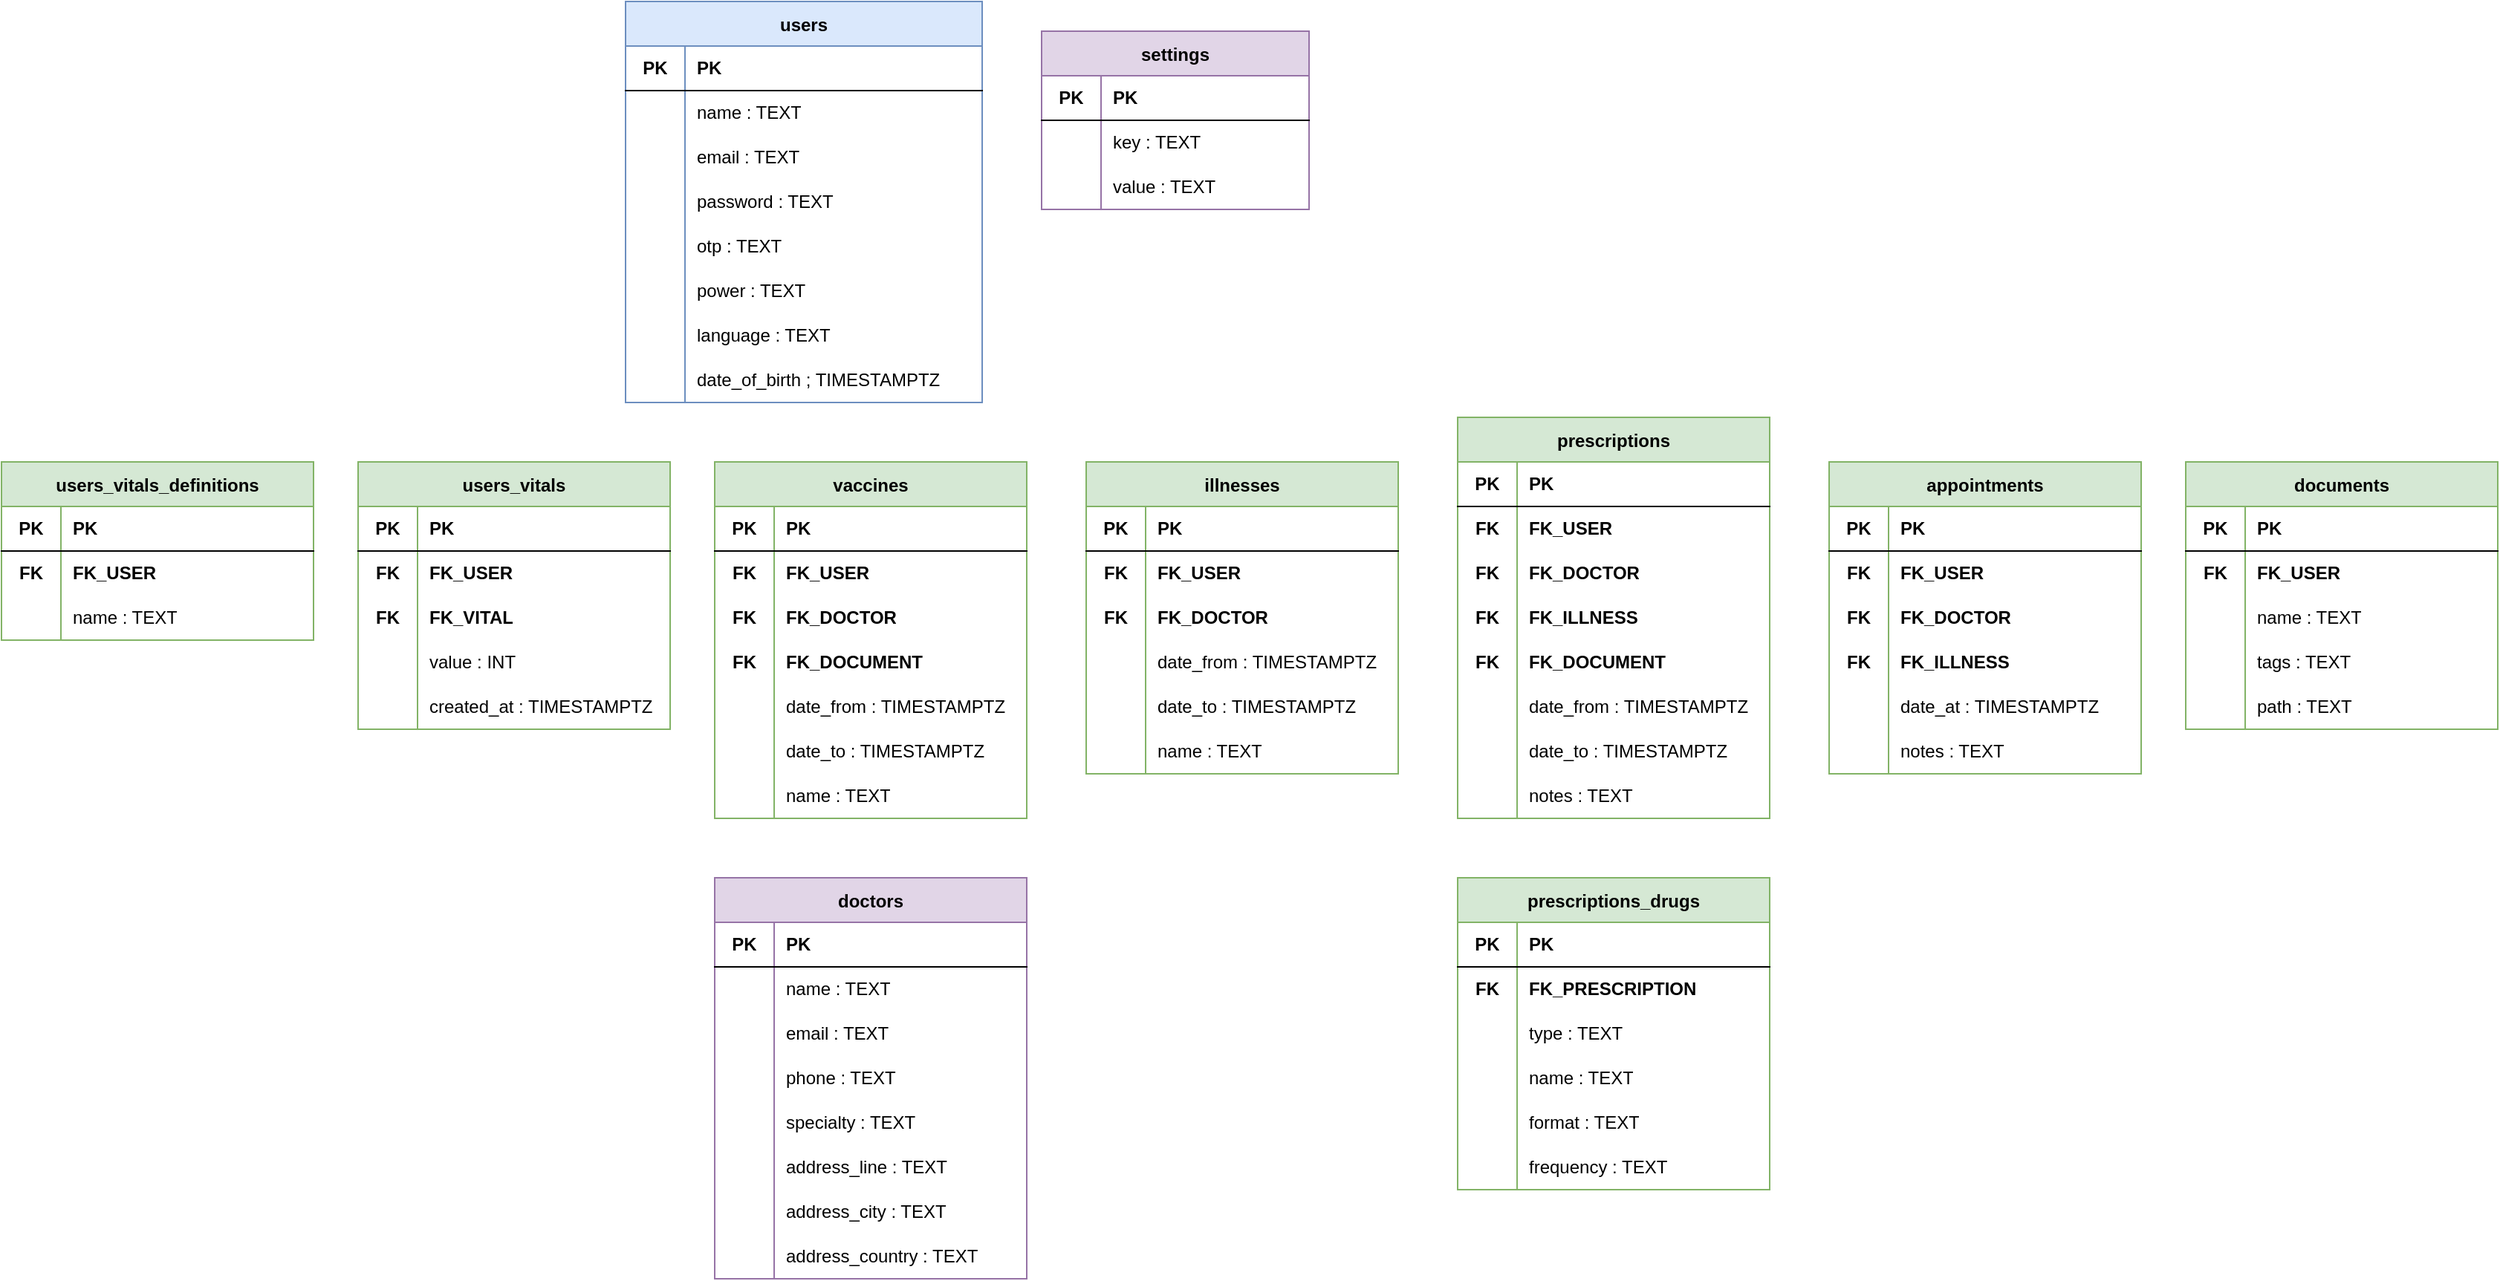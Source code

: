 <mxfile version="15.4.0" type="device"><diagram id="lpvWQhGLXjHYfwDu3LAz" name="Page-1"><mxGraphModel dx="1773" dy="672" grid="1" gridSize="10" guides="1" tooltips="1" connect="1" arrows="1" fold="1" page="1" pageScale="1" pageWidth="827" pageHeight="1169" math="0" shadow="0"><root><mxCell id="0"/><mxCell id="1" parent="0"/><mxCell id="T5rRMoBkWGZr2feVgKRY-1" value="users" style="shape=table;startSize=30;container=1;collapsible=0;childLayout=tableLayout;fixedRows=1;rowLines=0;fontStyle=1;align=center;pointerEvents=1;fillColor=#dae8fc;strokeColor=#6c8ebf;" parent="1" vertex="1"><mxGeometry x="10" y="40" width="240" height="270" as="geometry"/></mxCell><mxCell id="T5rRMoBkWGZr2feVgKRY-2" value="" style="shape=partialRectangle;html=1;whiteSpace=wrap;collapsible=0;dropTarget=0;pointerEvents=1;fillColor=none;top=0;left=0;bottom=1;right=0;points=[[0,0.5],[1,0.5]];portConstraint=eastwest;" parent="T5rRMoBkWGZr2feVgKRY-1" vertex="1"><mxGeometry y="30" width="240" height="30" as="geometry"/></mxCell><mxCell id="T5rRMoBkWGZr2feVgKRY-3" value="PK" style="shape=partialRectangle;html=1;whiteSpace=wrap;connectable=0;fillColor=none;top=0;left=0;bottom=0;right=0;overflow=hidden;pointerEvents=1;fontStyle=1" parent="T5rRMoBkWGZr2feVgKRY-2" vertex="1"><mxGeometry width="40" height="30" as="geometry"><mxRectangle width="40" height="30" as="alternateBounds"/></mxGeometry></mxCell><mxCell id="T5rRMoBkWGZr2feVgKRY-4" value="PK" style="shape=partialRectangle;html=1;whiteSpace=wrap;connectable=0;fillColor=none;top=0;left=0;bottom=0;right=0;align=left;spacingLeft=6;overflow=hidden;pointerEvents=1;fontStyle=1" parent="T5rRMoBkWGZr2feVgKRY-2" vertex="1"><mxGeometry x="40" width="200" height="30" as="geometry"><mxRectangle width="200" height="30" as="alternateBounds"/></mxGeometry></mxCell><mxCell id="T5rRMoBkWGZr2feVgKRY-5" value="" style="shape=partialRectangle;html=1;whiteSpace=wrap;collapsible=0;dropTarget=0;pointerEvents=1;fillColor=none;top=0;left=0;bottom=0;right=0;points=[[0,0.5],[1,0.5]];portConstraint=eastwest;" parent="T5rRMoBkWGZr2feVgKRY-1" vertex="1"><mxGeometry y="60" width="240" height="30" as="geometry"/></mxCell><mxCell id="T5rRMoBkWGZr2feVgKRY-6" value="" style="shape=partialRectangle;html=1;whiteSpace=wrap;connectable=0;fillColor=none;top=0;left=0;bottom=0;right=0;overflow=hidden;pointerEvents=1;" parent="T5rRMoBkWGZr2feVgKRY-5" vertex="1"><mxGeometry width="40" height="30" as="geometry"><mxRectangle width="40" height="30" as="alternateBounds"/></mxGeometry></mxCell><mxCell id="T5rRMoBkWGZr2feVgKRY-7" value="name : TEXT" style="shape=partialRectangle;html=1;whiteSpace=wrap;connectable=0;fillColor=none;top=0;left=0;bottom=0;right=0;align=left;spacingLeft=6;overflow=hidden;pointerEvents=1;" parent="T5rRMoBkWGZr2feVgKRY-5" vertex="1"><mxGeometry x="40" width="200" height="30" as="geometry"><mxRectangle width="200" height="30" as="alternateBounds"/></mxGeometry></mxCell><mxCell id="T5rRMoBkWGZr2feVgKRY-8" value="" style="shape=partialRectangle;html=1;whiteSpace=wrap;collapsible=0;dropTarget=0;pointerEvents=1;fillColor=none;top=0;left=0;bottom=0;right=0;points=[[0,0.5],[1,0.5]];portConstraint=eastwest;" parent="T5rRMoBkWGZr2feVgKRY-1" vertex="1"><mxGeometry y="90" width="240" height="30" as="geometry"/></mxCell><mxCell id="T5rRMoBkWGZr2feVgKRY-9" value="" style="shape=partialRectangle;html=1;whiteSpace=wrap;connectable=0;fillColor=none;top=0;left=0;bottom=0;right=0;overflow=hidden;pointerEvents=1;" parent="T5rRMoBkWGZr2feVgKRY-8" vertex="1"><mxGeometry width="40" height="30" as="geometry"><mxRectangle width="40" height="30" as="alternateBounds"/></mxGeometry></mxCell><mxCell id="T5rRMoBkWGZr2feVgKRY-10" value="email : TEXT" style="shape=partialRectangle;html=1;whiteSpace=wrap;connectable=0;fillColor=none;top=0;left=0;bottom=0;right=0;align=left;spacingLeft=6;overflow=hidden;pointerEvents=1;" parent="T5rRMoBkWGZr2feVgKRY-8" vertex="1"><mxGeometry x="40" width="200" height="30" as="geometry"><mxRectangle width="200" height="30" as="alternateBounds"/></mxGeometry></mxCell><mxCell id="T5rRMoBkWGZr2feVgKRY-11" value="" style="shape=partialRectangle;html=1;whiteSpace=wrap;collapsible=0;dropTarget=0;pointerEvents=1;fillColor=none;top=0;left=0;bottom=0;right=0;points=[[0,0.5],[1,0.5]];portConstraint=eastwest;" parent="T5rRMoBkWGZr2feVgKRY-1" vertex="1"><mxGeometry y="120" width="240" height="30" as="geometry"/></mxCell><mxCell id="T5rRMoBkWGZr2feVgKRY-12" value="" style="shape=partialRectangle;html=1;whiteSpace=wrap;connectable=0;fillColor=none;top=0;left=0;bottom=0;right=0;overflow=hidden;pointerEvents=1;" parent="T5rRMoBkWGZr2feVgKRY-11" vertex="1"><mxGeometry width="40" height="30" as="geometry"><mxRectangle width="40" height="30" as="alternateBounds"/></mxGeometry></mxCell><mxCell id="T5rRMoBkWGZr2feVgKRY-13" value="password : TEXT" style="shape=partialRectangle;html=1;whiteSpace=wrap;connectable=0;fillColor=none;top=0;left=0;bottom=0;right=0;align=left;spacingLeft=6;overflow=hidden;pointerEvents=1;" parent="T5rRMoBkWGZr2feVgKRY-11" vertex="1"><mxGeometry x="40" width="200" height="30" as="geometry"><mxRectangle width="200" height="30" as="alternateBounds"/></mxGeometry></mxCell><mxCell id="T5rRMoBkWGZr2feVgKRY-20" value="" style="shape=partialRectangle;html=1;whiteSpace=wrap;collapsible=0;dropTarget=0;pointerEvents=1;fillColor=none;top=0;left=0;bottom=0;right=0;points=[[0,0.5],[1,0.5]];portConstraint=eastwest;" parent="T5rRMoBkWGZr2feVgKRY-1" vertex="1"><mxGeometry y="150" width="240" height="30" as="geometry"/></mxCell><mxCell id="T5rRMoBkWGZr2feVgKRY-21" value="" style="shape=partialRectangle;html=1;whiteSpace=wrap;connectable=0;fillColor=none;top=0;left=0;bottom=0;right=0;overflow=hidden;pointerEvents=1;" parent="T5rRMoBkWGZr2feVgKRY-20" vertex="1"><mxGeometry width="40" height="30" as="geometry"><mxRectangle width="40" height="30" as="alternateBounds"/></mxGeometry></mxCell><mxCell id="T5rRMoBkWGZr2feVgKRY-22" value="otp : TEXT" style="shape=partialRectangle;html=1;whiteSpace=wrap;connectable=0;fillColor=none;top=0;left=0;bottom=0;right=0;align=left;spacingLeft=6;overflow=hidden;pointerEvents=1;" parent="T5rRMoBkWGZr2feVgKRY-20" vertex="1"><mxGeometry x="40" width="200" height="30" as="geometry"><mxRectangle width="200" height="30" as="alternateBounds"/></mxGeometry></mxCell><mxCell id="T5rRMoBkWGZr2feVgKRY-14" value="" style="shape=partialRectangle;html=1;whiteSpace=wrap;collapsible=0;dropTarget=0;pointerEvents=1;fillColor=none;top=0;left=0;bottom=0;right=0;points=[[0,0.5],[1,0.5]];portConstraint=eastwest;" parent="T5rRMoBkWGZr2feVgKRY-1" vertex="1"><mxGeometry y="180" width="240" height="30" as="geometry"/></mxCell><mxCell id="T5rRMoBkWGZr2feVgKRY-15" value="" style="shape=partialRectangle;html=1;whiteSpace=wrap;connectable=0;fillColor=none;top=0;left=0;bottom=0;right=0;overflow=hidden;pointerEvents=1;" parent="T5rRMoBkWGZr2feVgKRY-14" vertex="1"><mxGeometry width="40" height="30" as="geometry"><mxRectangle width="40" height="30" as="alternateBounds"/></mxGeometry></mxCell><mxCell id="T5rRMoBkWGZr2feVgKRY-16" value="power : TEXT" style="shape=partialRectangle;html=1;whiteSpace=wrap;connectable=0;fillColor=none;top=0;left=0;bottom=0;right=0;align=left;spacingLeft=6;overflow=hidden;pointerEvents=1;" parent="T5rRMoBkWGZr2feVgKRY-14" vertex="1"><mxGeometry x="40" width="200" height="30" as="geometry"><mxRectangle width="200" height="30" as="alternateBounds"/></mxGeometry></mxCell><mxCell id="T5rRMoBkWGZr2feVgKRY-17" value="" style="shape=partialRectangle;html=1;whiteSpace=wrap;collapsible=0;dropTarget=0;pointerEvents=1;fillColor=none;top=0;left=0;bottom=0;right=0;points=[[0,0.5],[1,0.5]];portConstraint=eastwest;" parent="T5rRMoBkWGZr2feVgKRY-1" vertex="1"><mxGeometry y="210" width="240" height="30" as="geometry"/></mxCell><mxCell id="T5rRMoBkWGZr2feVgKRY-18" value="" style="shape=partialRectangle;html=1;whiteSpace=wrap;connectable=0;fillColor=none;top=0;left=0;bottom=0;right=0;overflow=hidden;pointerEvents=1;" parent="T5rRMoBkWGZr2feVgKRY-17" vertex="1"><mxGeometry width="40" height="30" as="geometry"><mxRectangle width="40" height="30" as="alternateBounds"/></mxGeometry></mxCell><mxCell id="T5rRMoBkWGZr2feVgKRY-19" value="language : TEXT" style="shape=partialRectangle;html=1;whiteSpace=wrap;connectable=0;fillColor=none;top=0;left=0;bottom=0;right=0;align=left;spacingLeft=6;overflow=hidden;pointerEvents=1;" parent="T5rRMoBkWGZr2feVgKRY-17" vertex="1"><mxGeometry x="40" width="200" height="30" as="geometry"><mxRectangle width="200" height="30" as="alternateBounds"/></mxGeometry></mxCell><mxCell id="sv6uMaMWd3bvDKZC8LDG-1" value="" style="shape=partialRectangle;html=1;whiteSpace=wrap;collapsible=0;dropTarget=0;pointerEvents=1;fillColor=none;top=0;left=0;bottom=0;right=0;points=[[0,0.5],[1,0.5]];portConstraint=eastwest;" vertex="1" parent="T5rRMoBkWGZr2feVgKRY-1"><mxGeometry y="240" width="240" height="30" as="geometry"/></mxCell><mxCell id="sv6uMaMWd3bvDKZC8LDG-2" value="" style="shape=partialRectangle;html=1;whiteSpace=wrap;connectable=0;fillColor=none;top=0;left=0;bottom=0;right=0;overflow=hidden;pointerEvents=1;" vertex="1" parent="sv6uMaMWd3bvDKZC8LDG-1"><mxGeometry width="40" height="30" as="geometry"><mxRectangle width="40" height="30" as="alternateBounds"/></mxGeometry></mxCell><mxCell id="sv6uMaMWd3bvDKZC8LDG-3" value="date_of_birth ; TIMESTAMPTZ" style="shape=partialRectangle;html=1;whiteSpace=wrap;connectable=0;fillColor=none;top=0;left=0;bottom=0;right=0;align=left;spacingLeft=6;overflow=hidden;pointerEvents=1;" vertex="1" parent="sv6uMaMWd3bvDKZC8LDG-1"><mxGeometry x="40" width="200" height="30" as="geometry"><mxRectangle width="200" height="30" as="alternateBounds"/></mxGeometry></mxCell><mxCell id="T5rRMoBkWGZr2feVgKRY-23" value="settings" style="shape=table;startSize=30;container=1;collapsible=0;childLayout=tableLayout;fixedRows=1;rowLines=0;fontStyle=1;align=center;pointerEvents=1;fillColor=#e1d5e7;strokeColor=#9673a6;" parent="1" vertex="1"><mxGeometry x="290" y="60" width="180" height="120" as="geometry"/></mxCell><mxCell id="T5rRMoBkWGZr2feVgKRY-24" value="" style="shape=partialRectangle;html=1;whiteSpace=wrap;collapsible=0;dropTarget=0;pointerEvents=1;fillColor=none;top=0;left=0;bottom=1;right=0;points=[[0,0.5],[1,0.5]];portConstraint=eastwest;" parent="T5rRMoBkWGZr2feVgKRY-23" vertex="1"><mxGeometry y="30" width="180" height="30" as="geometry"/></mxCell><mxCell id="T5rRMoBkWGZr2feVgKRY-25" value="PK" style="shape=partialRectangle;html=1;whiteSpace=wrap;connectable=0;fillColor=none;top=0;left=0;bottom=0;right=0;overflow=hidden;pointerEvents=1;fontStyle=1" parent="T5rRMoBkWGZr2feVgKRY-24" vertex="1"><mxGeometry width="40" height="30" as="geometry"><mxRectangle width="40" height="30" as="alternateBounds"/></mxGeometry></mxCell><mxCell id="T5rRMoBkWGZr2feVgKRY-26" value="PK" style="shape=partialRectangle;html=1;whiteSpace=wrap;connectable=0;fillColor=none;top=0;left=0;bottom=0;right=0;align=left;spacingLeft=6;overflow=hidden;pointerEvents=1;fontStyle=1" parent="T5rRMoBkWGZr2feVgKRY-24" vertex="1"><mxGeometry x="40" width="140" height="30" as="geometry"><mxRectangle width="140" height="30" as="alternateBounds"/></mxGeometry></mxCell><mxCell id="T5rRMoBkWGZr2feVgKRY-27" value="" style="shape=partialRectangle;html=1;whiteSpace=wrap;collapsible=0;dropTarget=0;pointerEvents=1;fillColor=none;top=0;left=0;bottom=0;right=0;points=[[0,0.5],[1,0.5]];portConstraint=eastwest;" parent="T5rRMoBkWGZr2feVgKRY-23" vertex="1"><mxGeometry y="60" width="180" height="30" as="geometry"/></mxCell><mxCell id="T5rRMoBkWGZr2feVgKRY-28" value="" style="shape=partialRectangle;html=1;whiteSpace=wrap;connectable=0;fillColor=none;top=0;left=0;bottom=0;right=0;overflow=hidden;pointerEvents=1;" parent="T5rRMoBkWGZr2feVgKRY-27" vertex="1"><mxGeometry width="40" height="30" as="geometry"><mxRectangle width="40" height="30" as="alternateBounds"/></mxGeometry></mxCell><mxCell id="T5rRMoBkWGZr2feVgKRY-29" value="key : TEXT" style="shape=partialRectangle;html=1;whiteSpace=wrap;connectable=0;fillColor=none;top=0;left=0;bottom=0;right=0;align=left;spacingLeft=6;overflow=hidden;pointerEvents=1;" parent="T5rRMoBkWGZr2feVgKRY-27" vertex="1"><mxGeometry x="40" width="140" height="30" as="geometry"><mxRectangle width="140" height="30" as="alternateBounds"/></mxGeometry></mxCell><mxCell id="T5rRMoBkWGZr2feVgKRY-30" value="" style="shape=partialRectangle;html=1;whiteSpace=wrap;collapsible=0;dropTarget=0;pointerEvents=1;fillColor=none;top=0;left=0;bottom=0;right=0;points=[[0,0.5],[1,0.5]];portConstraint=eastwest;" parent="T5rRMoBkWGZr2feVgKRY-23" vertex="1"><mxGeometry y="90" width="180" height="30" as="geometry"/></mxCell><mxCell id="T5rRMoBkWGZr2feVgKRY-31" value="" style="shape=partialRectangle;html=1;whiteSpace=wrap;connectable=0;fillColor=none;top=0;left=0;bottom=0;right=0;overflow=hidden;pointerEvents=1;" parent="T5rRMoBkWGZr2feVgKRY-30" vertex="1"><mxGeometry width="40" height="30" as="geometry"><mxRectangle width="40" height="30" as="alternateBounds"/></mxGeometry></mxCell><mxCell id="T5rRMoBkWGZr2feVgKRY-32" value="value : TEXT" style="shape=partialRectangle;html=1;whiteSpace=wrap;connectable=0;fillColor=none;top=0;left=0;bottom=0;right=0;align=left;spacingLeft=6;overflow=hidden;pointerEvents=1;" parent="T5rRMoBkWGZr2feVgKRY-30" vertex="1"><mxGeometry x="40" width="140" height="30" as="geometry"><mxRectangle width="140" height="30" as="alternateBounds"/></mxGeometry></mxCell><mxCell id="T5rRMoBkWGZr2feVgKRY-45" value="vaccines" style="shape=table;startSize=30;container=1;collapsible=0;childLayout=tableLayout;fixedRows=1;rowLines=0;fontStyle=1;align=center;pointerEvents=1;fillColor=#d5e8d4;strokeColor=#82b366;" parent="1" vertex="1"><mxGeometry x="70" y="350" width="210" height="240" as="geometry"/></mxCell><mxCell id="T5rRMoBkWGZr2feVgKRY-46" value="" style="shape=partialRectangle;html=1;whiteSpace=wrap;collapsible=0;dropTarget=0;pointerEvents=1;fillColor=none;top=0;left=0;bottom=1;right=0;points=[[0,0.5],[1,0.5]];portConstraint=eastwest;" parent="T5rRMoBkWGZr2feVgKRY-45" vertex="1"><mxGeometry y="30" width="210" height="30" as="geometry"/></mxCell><mxCell id="T5rRMoBkWGZr2feVgKRY-47" value="PK" style="shape=partialRectangle;html=1;whiteSpace=wrap;connectable=0;fillColor=none;top=0;left=0;bottom=0;right=0;overflow=hidden;pointerEvents=1;fontStyle=1" parent="T5rRMoBkWGZr2feVgKRY-46" vertex="1"><mxGeometry width="40" height="30" as="geometry"><mxRectangle width="40" height="30" as="alternateBounds"/></mxGeometry></mxCell><mxCell id="T5rRMoBkWGZr2feVgKRY-48" value="PK" style="shape=partialRectangle;html=1;whiteSpace=wrap;connectable=0;fillColor=none;top=0;left=0;bottom=0;right=0;align=left;spacingLeft=6;overflow=hidden;pointerEvents=1;fontStyle=1" parent="T5rRMoBkWGZr2feVgKRY-46" vertex="1"><mxGeometry x="40" width="170" height="30" as="geometry"><mxRectangle width="170" height="30" as="alternateBounds"/></mxGeometry></mxCell><mxCell id="T5rRMoBkWGZr2feVgKRY-49" value="" style="shape=partialRectangle;html=1;whiteSpace=wrap;collapsible=0;dropTarget=0;pointerEvents=1;fillColor=none;top=0;left=0;bottom=0;right=0;points=[[0,0.5],[1,0.5]];portConstraint=eastwest;strokeColor=default;perimeterSpacing=0;" parent="T5rRMoBkWGZr2feVgKRY-45" vertex="1"><mxGeometry y="60" width="210" height="30" as="geometry"/></mxCell><mxCell id="T5rRMoBkWGZr2feVgKRY-50" value="&lt;b&gt;FK&lt;/b&gt;" style="shape=partialRectangle;html=1;whiteSpace=wrap;connectable=0;fillColor=none;top=0;left=0;bottom=0;right=0;overflow=hidden;pointerEvents=1;" parent="T5rRMoBkWGZr2feVgKRY-49" vertex="1"><mxGeometry width="40" height="30" as="geometry"><mxRectangle width="40" height="30" as="alternateBounds"/></mxGeometry></mxCell><mxCell id="T5rRMoBkWGZr2feVgKRY-51" value="FK_USER" style="shape=partialRectangle;html=1;whiteSpace=wrap;connectable=0;fillColor=none;top=0;left=0;bottom=0;right=0;align=left;spacingLeft=6;overflow=hidden;pointerEvents=1;fontStyle=1" parent="T5rRMoBkWGZr2feVgKRY-49" vertex="1"><mxGeometry x="40" width="170" height="30" as="geometry"><mxRectangle width="170" height="30" as="alternateBounds"/></mxGeometry></mxCell><mxCell id="T5rRMoBkWGZr2feVgKRY-136" value="" style="shape=partialRectangle;html=1;whiteSpace=wrap;collapsible=0;dropTarget=0;pointerEvents=1;fillColor=none;top=0;left=0;bottom=0;right=0;points=[[0,0.5],[1,0.5]];portConstraint=eastwest;strokeColor=default;perimeterSpacing=0;" parent="T5rRMoBkWGZr2feVgKRY-45" vertex="1"><mxGeometry y="90" width="210" height="30" as="geometry"/></mxCell><mxCell id="T5rRMoBkWGZr2feVgKRY-137" value="&lt;b&gt;FK&lt;/b&gt;" style="shape=partialRectangle;html=1;whiteSpace=wrap;connectable=0;fillColor=none;top=0;left=0;bottom=0;right=0;overflow=hidden;pointerEvents=1;" parent="T5rRMoBkWGZr2feVgKRY-136" vertex="1"><mxGeometry width="40" height="30" as="geometry"><mxRectangle width="40" height="30" as="alternateBounds"/></mxGeometry></mxCell><mxCell id="T5rRMoBkWGZr2feVgKRY-138" value="FK_DOCTOR" style="shape=partialRectangle;html=1;whiteSpace=wrap;connectable=0;fillColor=none;top=0;left=0;bottom=0;right=0;align=left;spacingLeft=6;overflow=hidden;pointerEvents=1;fontStyle=1" parent="T5rRMoBkWGZr2feVgKRY-136" vertex="1"><mxGeometry x="40" width="170" height="30" as="geometry"><mxRectangle width="170" height="30" as="alternateBounds"/></mxGeometry></mxCell><mxCell id="sv6uMaMWd3bvDKZC8LDG-4" value="" style="shape=partialRectangle;html=1;whiteSpace=wrap;collapsible=0;dropTarget=0;pointerEvents=1;fillColor=none;top=0;left=0;bottom=0;right=0;points=[[0,0.5],[1,0.5]];portConstraint=eastwest;strokeColor=default;perimeterSpacing=0;" vertex="1" parent="T5rRMoBkWGZr2feVgKRY-45"><mxGeometry y="120" width="210" height="30" as="geometry"/></mxCell><mxCell id="sv6uMaMWd3bvDKZC8LDG-5" value="&lt;b&gt;FK&lt;/b&gt;" style="shape=partialRectangle;html=1;whiteSpace=wrap;connectable=0;fillColor=none;top=0;left=0;bottom=0;right=0;overflow=hidden;pointerEvents=1;" vertex="1" parent="sv6uMaMWd3bvDKZC8LDG-4"><mxGeometry width="40" height="30" as="geometry"><mxRectangle width="40" height="30" as="alternateBounds"/></mxGeometry></mxCell><mxCell id="sv6uMaMWd3bvDKZC8LDG-6" value="FK_DOCUMENT" style="shape=partialRectangle;html=1;whiteSpace=wrap;connectable=0;fillColor=none;top=0;left=0;bottom=0;right=0;align=left;spacingLeft=6;overflow=hidden;pointerEvents=1;fontStyle=1" vertex="1" parent="sv6uMaMWd3bvDKZC8LDG-4"><mxGeometry x="40" width="170" height="30" as="geometry"><mxRectangle width="170" height="30" as="alternateBounds"/></mxGeometry></mxCell><mxCell id="T5rRMoBkWGZr2feVgKRY-52" value="" style="shape=partialRectangle;html=1;whiteSpace=wrap;collapsible=0;dropTarget=0;pointerEvents=1;fillColor=none;top=0;left=0;bottom=0;right=0;points=[[0,0.5],[1,0.5]];portConstraint=eastwest;" parent="T5rRMoBkWGZr2feVgKRY-45" vertex="1"><mxGeometry y="150" width="210" height="30" as="geometry"/></mxCell><mxCell id="T5rRMoBkWGZr2feVgKRY-53" value="" style="shape=partialRectangle;html=1;whiteSpace=wrap;connectable=0;fillColor=none;top=0;left=0;bottom=0;right=0;overflow=hidden;pointerEvents=1;" parent="T5rRMoBkWGZr2feVgKRY-52" vertex="1"><mxGeometry width="40" height="30" as="geometry"><mxRectangle width="40" height="30" as="alternateBounds"/></mxGeometry></mxCell><mxCell id="T5rRMoBkWGZr2feVgKRY-54" value="date_from : TIMESTAMPTZ" style="shape=partialRectangle;html=1;whiteSpace=wrap;connectable=0;fillColor=none;top=0;left=0;bottom=0;right=0;align=left;spacingLeft=6;overflow=hidden;pointerEvents=1;" parent="T5rRMoBkWGZr2feVgKRY-52" vertex="1"><mxGeometry x="40" width="170" height="30" as="geometry"><mxRectangle width="170" height="30" as="alternateBounds"/></mxGeometry></mxCell><mxCell id="T5rRMoBkWGZr2feVgKRY-64" value="" style="shape=partialRectangle;html=1;whiteSpace=wrap;collapsible=0;dropTarget=0;pointerEvents=1;fillColor=none;top=0;left=0;bottom=0;right=0;points=[[0,0.5],[1,0.5]];portConstraint=eastwest;" parent="T5rRMoBkWGZr2feVgKRY-45" vertex="1"><mxGeometry y="180" width="210" height="30" as="geometry"/></mxCell><mxCell id="T5rRMoBkWGZr2feVgKRY-65" value="" style="shape=partialRectangle;html=1;whiteSpace=wrap;connectable=0;fillColor=none;top=0;left=0;bottom=0;right=0;overflow=hidden;pointerEvents=1;" parent="T5rRMoBkWGZr2feVgKRY-64" vertex="1"><mxGeometry width="40" height="30" as="geometry"><mxRectangle width="40" height="30" as="alternateBounds"/></mxGeometry></mxCell><mxCell id="T5rRMoBkWGZr2feVgKRY-66" value="date_to : TIMESTAMPTZ" style="shape=partialRectangle;html=1;whiteSpace=wrap;connectable=0;fillColor=none;top=0;left=0;bottom=0;right=0;align=left;spacingLeft=6;overflow=hidden;pointerEvents=1;" parent="T5rRMoBkWGZr2feVgKRY-64" vertex="1"><mxGeometry x="40" width="170" height="30" as="geometry"><mxRectangle width="170" height="30" as="alternateBounds"/></mxGeometry></mxCell><mxCell id="T5rRMoBkWGZr2feVgKRY-67" value="" style="shape=partialRectangle;html=1;whiteSpace=wrap;collapsible=0;dropTarget=0;pointerEvents=1;fillColor=none;top=0;left=0;bottom=0;right=0;points=[[0,0.5],[1,0.5]];portConstraint=eastwest;" parent="T5rRMoBkWGZr2feVgKRY-45" vertex="1"><mxGeometry y="210" width="210" height="30" as="geometry"/></mxCell><mxCell id="T5rRMoBkWGZr2feVgKRY-68" value="" style="shape=partialRectangle;html=1;whiteSpace=wrap;connectable=0;fillColor=none;top=0;left=0;bottom=0;right=0;overflow=hidden;pointerEvents=1;" parent="T5rRMoBkWGZr2feVgKRY-67" vertex="1"><mxGeometry width="40" height="30" as="geometry"><mxRectangle width="40" height="30" as="alternateBounds"/></mxGeometry></mxCell><mxCell id="T5rRMoBkWGZr2feVgKRY-69" value="name : TEXT" style="shape=partialRectangle;html=1;whiteSpace=wrap;connectable=0;fillColor=none;top=0;left=0;bottom=0;right=0;align=left;spacingLeft=6;overflow=hidden;pointerEvents=1;" parent="T5rRMoBkWGZr2feVgKRY-67" vertex="1"><mxGeometry x="40" width="170" height="30" as="geometry"><mxRectangle width="170" height="30" as="alternateBounds"/></mxGeometry></mxCell><mxCell id="T5rRMoBkWGZr2feVgKRY-70" value="illnesses" style="shape=table;startSize=30;container=1;collapsible=0;childLayout=tableLayout;fixedRows=1;rowLines=0;fontStyle=1;align=center;pointerEvents=1;fillColor=#d5e8d4;strokeColor=#82b366;" parent="1" vertex="1"><mxGeometry x="320" y="350" width="210" height="210" as="geometry"/></mxCell><mxCell id="T5rRMoBkWGZr2feVgKRY-71" value="" style="shape=partialRectangle;html=1;whiteSpace=wrap;collapsible=0;dropTarget=0;pointerEvents=1;fillColor=none;top=0;left=0;bottom=1;right=0;points=[[0,0.5],[1,0.5]];portConstraint=eastwest;" parent="T5rRMoBkWGZr2feVgKRY-70" vertex="1"><mxGeometry y="30" width="210" height="30" as="geometry"/></mxCell><mxCell id="T5rRMoBkWGZr2feVgKRY-72" value="PK" style="shape=partialRectangle;html=1;whiteSpace=wrap;connectable=0;fillColor=none;top=0;left=0;bottom=0;right=0;overflow=hidden;pointerEvents=1;fontStyle=1" parent="T5rRMoBkWGZr2feVgKRY-71" vertex="1"><mxGeometry width="40" height="30" as="geometry"><mxRectangle width="40" height="30" as="alternateBounds"/></mxGeometry></mxCell><mxCell id="T5rRMoBkWGZr2feVgKRY-73" value="PK" style="shape=partialRectangle;html=1;whiteSpace=wrap;connectable=0;fillColor=none;top=0;left=0;bottom=0;right=0;align=left;spacingLeft=6;overflow=hidden;pointerEvents=1;fontStyle=1" parent="T5rRMoBkWGZr2feVgKRY-71" vertex="1"><mxGeometry x="40" width="170" height="30" as="geometry"><mxRectangle width="170" height="30" as="alternateBounds"/></mxGeometry></mxCell><mxCell id="T5rRMoBkWGZr2feVgKRY-74" value="" style="shape=partialRectangle;html=1;whiteSpace=wrap;collapsible=0;dropTarget=0;pointerEvents=1;fillColor=none;top=0;left=0;bottom=0;right=0;points=[[0,0.5],[1,0.5]];portConstraint=eastwest;strokeColor=default;perimeterSpacing=0;" parent="T5rRMoBkWGZr2feVgKRY-70" vertex="1"><mxGeometry y="60" width="210" height="30" as="geometry"/></mxCell><mxCell id="T5rRMoBkWGZr2feVgKRY-75" value="&lt;b&gt;FK&lt;/b&gt;" style="shape=partialRectangle;html=1;whiteSpace=wrap;connectable=0;fillColor=none;top=0;left=0;bottom=0;right=0;overflow=hidden;pointerEvents=1;" parent="T5rRMoBkWGZr2feVgKRY-74" vertex="1"><mxGeometry width="40" height="30" as="geometry"><mxRectangle width="40" height="30" as="alternateBounds"/></mxGeometry></mxCell><mxCell id="T5rRMoBkWGZr2feVgKRY-76" value="FK_USER" style="shape=partialRectangle;html=1;whiteSpace=wrap;connectable=0;fillColor=none;top=0;left=0;bottom=0;right=0;align=left;spacingLeft=6;overflow=hidden;pointerEvents=1;fontStyle=1" parent="T5rRMoBkWGZr2feVgKRY-74" vertex="1"><mxGeometry x="40" width="170" height="30" as="geometry"><mxRectangle width="170" height="30" as="alternateBounds"/></mxGeometry></mxCell><mxCell id="T5rRMoBkWGZr2feVgKRY-117" value="" style="shape=partialRectangle;html=1;whiteSpace=wrap;collapsible=0;dropTarget=0;pointerEvents=1;fillColor=none;top=0;left=0;bottom=0;right=0;points=[[0,0.5],[1,0.5]];portConstraint=eastwest;strokeColor=default;perimeterSpacing=0;" parent="T5rRMoBkWGZr2feVgKRY-70" vertex="1"><mxGeometry y="90" width="210" height="30" as="geometry"/></mxCell><mxCell id="T5rRMoBkWGZr2feVgKRY-118" value="&lt;b&gt;FK&lt;/b&gt;" style="shape=partialRectangle;html=1;whiteSpace=wrap;connectable=0;fillColor=none;top=0;left=0;bottom=0;right=0;overflow=hidden;pointerEvents=1;" parent="T5rRMoBkWGZr2feVgKRY-117" vertex="1"><mxGeometry width="40" height="30" as="geometry"><mxRectangle width="40" height="30" as="alternateBounds"/></mxGeometry></mxCell><mxCell id="T5rRMoBkWGZr2feVgKRY-119" value="FK_DOCTOR" style="shape=partialRectangle;html=1;whiteSpace=wrap;connectable=0;fillColor=none;top=0;left=0;bottom=0;right=0;align=left;spacingLeft=6;overflow=hidden;pointerEvents=1;fontStyle=1" parent="T5rRMoBkWGZr2feVgKRY-117" vertex="1"><mxGeometry x="40" width="170" height="30" as="geometry"><mxRectangle width="170" height="30" as="alternateBounds"/></mxGeometry></mxCell><mxCell id="T5rRMoBkWGZr2feVgKRY-77" value="" style="shape=partialRectangle;html=1;whiteSpace=wrap;collapsible=0;dropTarget=0;pointerEvents=1;fillColor=none;top=0;left=0;bottom=0;right=0;points=[[0,0.5],[1,0.5]];portConstraint=eastwest;" parent="T5rRMoBkWGZr2feVgKRY-70" vertex="1"><mxGeometry y="120" width="210" height="30" as="geometry"/></mxCell><mxCell id="T5rRMoBkWGZr2feVgKRY-78" value="" style="shape=partialRectangle;html=1;whiteSpace=wrap;connectable=0;fillColor=none;top=0;left=0;bottom=0;right=0;overflow=hidden;pointerEvents=1;" parent="T5rRMoBkWGZr2feVgKRY-77" vertex="1"><mxGeometry width="40" height="30" as="geometry"><mxRectangle width="40" height="30" as="alternateBounds"/></mxGeometry></mxCell><mxCell id="T5rRMoBkWGZr2feVgKRY-79" value="date_from : TIMESTAMPTZ" style="shape=partialRectangle;html=1;whiteSpace=wrap;connectable=0;fillColor=none;top=0;left=0;bottom=0;right=0;align=left;spacingLeft=6;overflow=hidden;pointerEvents=1;" parent="T5rRMoBkWGZr2feVgKRY-77" vertex="1"><mxGeometry x="40" width="170" height="30" as="geometry"><mxRectangle width="170" height="30" as="alternateBounds"/></mxGeometry></mxCell><mxCell id="T5rRMoBkWGZr2feVgKRY-80" value="" style="shape=partialRectangle;html=1;whiteSpace=wrap;collapsible=0;dropTarget=0;pointerEvents=1;fillColor=none;top=0;left=0;bottom=0;right=0;points=[[0,0.5],[1,0.5]];portConstraint=eastwest;" parent="T5rRMoBkWGZr2feVgKRY-70" vertex="1"><mxGeometry y="150" width="210" height="30" as="geometry"/></mxCell><mxCell id="T5rRMoBkWGZr2feVgKRY-81" value="" style="shape=partialRectangle;html=1;whiteSpace=wrap;connectable=0;fillColor=none;top=0;left=0;bottom=0;right=0;overflow=hidden;pointerEvents=1;" parent="T5rRMoBkWGZr2feVgKRY-80" vertex="1"><mxGeometry width="40" height="30" as="geometry"><mxRectangle width="40" height="30" as="alternateBounds"/></mxGeometry></mxCell><mxCell id="T5rRMoBkWGZr2feVgKRY-82" value="date_to : TIMESTAMPTZ" style="shape=partialRectangle;html=1;whiteSpace=wrap;connectable=0;fillColor=none;top=0;left=0;bottom=0;right=0;align=left;spacingLeft=6;overflow=hidden;pointerEvents=1;" parent="T5rRMoBkWGZr2feVgKRY-80" vertex="1"><mxGeometry x="40" width="170" height="30" as="geometry"><mxRectangle width="170" height="30" as="alternateBounds"/></mxGeometry></mxCell><mxCell id="T5rRMoBkWGZr2feVgKRY-83" value="" style="shape=partialRectangle;html=1;whiteSpace=wrap;collapsible=0;dropTarget=0;pointerEvents=1;fillColor=none;top=0;left=0;bottom=0;right=0;points=[[0,0.5],[1,0.5]];portConstraint=eastwest;" parent="T5rRMoBkWGZr2feVgKRY-70" vertex="1"><mxGeometry y="180" width="210" height="30" as="geometry"/></mxCell><mxCell id="T5rRMoBkWGZr2feVgKRY-84" value="" style="shape=partialRectangle;html=1;whiteSpace=wrap;connectable=0;fillColor=none;top=0;left=0;bottom=0;right=0;overflow=hidden;pointerEvents=1;" parent="T5rRMoBkWGZr2feVgKRY-83" vertex="1"><mxGeometry width="40" height="30" as="geometry"><mxRectangle width="40" height="30" as="alternateBounds"/></mxGeometry></mxCell><mxCell id="T5rRMoBkWGZr2feVgKRY-85" value="name : TEXT" style="shape=partialRectangle;html=1;whiteSpace=wrap;connectable=0;fillColor=none;top=0;left=0;bottom=0;right=0;align=left;spacingLeft=6;overflow=hidden;pointerEvents=1;" parent="T5rRMoBkWGZr2feVgKRY-83" vertex="1"><mxGeometry x="40" width="170" height="30" as="geometry"><mxRectangle width="170" height="30" as="alternateBounds"/></mxGeometry></mxCell><mxCell id="T5rRMoBkWGZr2feVgKRY-86" value="doctors" style="shape=table;startSize=30;container=1;collapsible=0;childLayout=tableLayout;fixedRows=1;rowLines=0;fontStyle=1;align=center;pointerEvents=1;fillColor=#e1d5e7;strokeColor=#9673a6;" parent="1" vertex="1"><mxGeometry x="70" y="630" width="210" height="270" as="geometry"/></mxCell><mxCell id="T5rRMoBkWGZr2feVgKRY-87" value="" style="shape=partialRectangle;html=1;whiteSpace=wrap;collapsible=0;dropTarget=0;pointerEvents=1;fillColor=none;top=0;left=0;bottom=1;right=0;points=[[0,0.5],[1,0.5]];portConstraint=eastwest;" parent="T5rRMoBkWGZr2feVgKRY-86" vertex="1"><mxGeometry y="30" width="210" height="30" as="geometry"/></mxCell><mxCell id="T5rRMoBkWGZr2feVgKRY-88" value="PK" style="shape=partialRectangle;html=1;whiteSpace=wrap;connectable=0;fillColor=none;top=0;left=0;bottom=0;right=0;overflow=hidden;pointerEvents=1;fontStyle=1" parent="T5rRMoBkWGZr2feVgKRY-87" vertex="1"><mxGeometry width="40" height="30" as="geometry"><mxRectangle width="40" height="30" as="alternateBounds"/></mxGeometry></mxCell><mxCell id="T5rRMoBkWGZr2feVgKRY-89" value="PK" style="shape=partialRectangle;html=1;whiteSpace=wrap;connectable=0;fillColor=none;top=0;left=0;bottom=0;right=0;align=left;spacingLeft=6;overflow=hidden;pointerEvents=1;fontStyle=1" parent="T5rRMoBkWGZr2feVgKRY-87" vertex="1"><mxGeometry x="40" width="170" height="30" as="geometry"><mxRectangle width="170" height="30" as="alternateBounds"/></mxGeometry></mxCell><mxCell id="T5rRMoBkWGZr2feVgKRY-93" value="" style="shape=partialRectangle;html=1;whiteSpace=wrap;collapsible=0;dropTarget=0;pointerEvents=1;fillColor=none;top=0;left=0;bottom=0;right=0;points=[[0,0.5],[1,0.5]];portConstraint=eastwest;" parent="T5rRMoBkWGZr2feVgKRY-86" vertex="1"><mxGeometry y="60" width="210" height="30" as="geometry"/></mxCell><mxCell id="T5rRMoBkWGZr2feVgKRY-94" value="" style="shape=partialRectangle;html=1;whiteSpace=wrap;connectable=0;fillColor=none;top=0;left=0;bottom=0;right=0;overflow=hidden;pointerEvents=1;" parent="T5rRMoBkWGZr2feVgKRY-93" vertex="1"><mxGeometry width="40" height="30" as="geometry"><mxRectangle width="40" height="30" as="alternateBounds"/></mxGeometry></mxCell><mxCell id="T5rRMoBkWGZr2feVgKRY-95" value="name : TEXT" style="shape=partialRectangle;html=1;whiteSpace=wrap;connectable=0;fillColor=none;top=0;left=0;bottom=0;right=0;align=left;spacingLeft=6;overflow=hidden;pointerEvents=1;" parent="T5rRMoBkWGZr2feVgKRY-93" vertex="1"><mxGeometry x="40" width="170" height="30" as="geometry"><mxRectangle width="170" height="30" as="alternateBounds"/></mxGeometry></mxCell><mxCell id="T5rRMoBkWGZr2feVgKRY-96" value="" style="shape=partialRectangle;html=1;whiteSpace=wrap;collapsible=0;dropTarget=0;pointerEvents=1;fillColor=none;top=0;left=0;bottom=0;right=0;points=[[0,0.5],[1,0.5]];portConstraint=eastwest;" parent="T5rRMoBkWGZr2feVgKRY-86" vertex="1"><mxGeometry y="90" width="210" height="30" as="geometry"/></mxCell><mxCell id="T5rRMoBkWGZr2feVgKRY-97" value="" style="shape=partialRectangle;html=1;whiteSpace=wrap;connectable=0;fillColor=none;top=0;left=0;bottom=0;right=0;overflow=hidden;pointerEvents=1;" parent="T5rRMoBkWGZr2feVgKRY-96" vertex="1"><mxGeometry width="40" height="30" as="geometry"><mxRectangle width="40" height="30" as="alternateBounds"/></mxGeometry></mxCell><mxCell id="T5rRMoBkWGZr2feVgKRY-98" value="email : TEXT" style="shape=partialRectangle;html=1;whiteSpace=wrap;connectable=0;fillColor=none;top=0;left=0;bottom=0;right=0;align=left;spacingLeft=6;overflow=hidden;pointerEvents=1;" parent="T5rRMoBkWGZr2feVgKRY-96" vertex="1"><mxGeometry x="40" width="170" height="30" as="geometry"><mxRectangle width="170" height="30" as="alternateBounds"/></mxGeometry></mxCell><mxCell id="T5rRMoBkWGZr2feVgKRY-99" value="" style="shape=partialRectangle;html=1;whiteSpace=wrap;collapsible=0;dropTarget=0;pointerEvents=1;fillColor=none;top=0;left=0;bottom=0;right=0;points=[[0,0.5],[1,0.5]];portConstraint=eastwest;" parent="T5rRMoBkWGZr2feVgKRY-86" vertex="1"><mxGeometry y="120" width="210" height="30" as="geometry"/></mxCell><mxCell id="T5rRMoBkWGZr2feVgKRY-100" value="" style="shape=partialRectangle;html=1;whiteSpace=wrap;connectable=0;fillColor=none;top=0;left=0;bottom=0;right=0;overflow=hidden;pointerEvents=1;" parent="T5rRMoBkWGZr2feVgKRY-99" vertex="1"><mxGeometry width="40" height="30" as="geometry"><mxRectangle width="40" height="30" as="alternateBounds"/></mxGeometry></mxCell><mxCell id="T5rRMoBkWGZr2feVgKRY-101" value="phone : TEXT" style="shape=partialRectangle;html=1;whiteSpace=wrap;connectable=0;fillColor=none;top=0;left=0;bottom=0;right=0;align=left;spacingLeft=6;overflow=hidden;pointerEvents=1;" parent="T5rRMoBkWGZr2feVgKRY-99" vertex="1"><mxGeometry x="40" width="170" height="30" as="geometry"><mxRectangle width="170" height="30" as="alternateBounds"/></mxGeometry></mxCell><mxCell id="T5rRMoBkWGZr2feVgKRY-102" value="" style="shape=partialRectangle;html=1;whiteSpace=wrap;collapsible=0;dropTarget=0;pointerEvents=1;fillColor=none;top=0;left=0;bottom=0;right=0;points=[[0,0.5],[1,0.5]];portConstraint=eastwest;" parent="T5rRMoBkWGZr2feVgKRY-86" vertex="1"><mxGeometry y="150" width="210" height="30" as="geometry"/></mxCell><mxCell id="T5rRMoBkWGZr2feVgKRY-103" value="" style="shape=partialRectangle;html=1;whiteSpace=wrap;connectable=0;fillColor=none;top=0;left=0;bottom=0;right=0;overflow=hidden;pointerEvents=1;" parent="T5rRMoBkWGZr2feVgKRY-102" vertex="1"><mxGeometry width="40" height="30" as="geometry"><mxRectangle width="40" height="30" as="alternateBounds"/></mxGeometry></mxCell><mxCell id="T5rRMoBkWGZr2feVgKRY-104" value="specialty : TEXT" style="shape=partialRectangle;html=1;whiteSpace=wrap;connectable=0;fillColor=none;top=0;left=0;bottom=0;right=0;align=left;spacingLeft=6;overflow=hidden;pointerEvents=1;" parent="T5rRMoBkWGZr2feVgKRY-102" vertex="1"><mxGeometry x="40" width="170" height="30" as="geometry"><mxRectangle width="170" height="30" as="alternateBounds"/></mxGeometry></mxCell><mxCell id="T5rRMoBkWGZr2feVgKRY-105" value="" style="shape=partialRectangle;html=1;whiteSpace=wrap;collapsible=0;dropTarget=0;pointerEvents=1;fillColor=none;top=0;left=0;bottom=0;right=0;points=[[0,0.5],[1,0.5]];portConstraint=eastwest;" parent="T5rRMoBkWGZr2feVgKRY-86" vertex="1"><mxGeometry y="180" width="210" height="30" as="geometry"/></mxCell><mxCell id="T5rRMoBkWGZr2feVgKRY-106" value="" style="shape=partialRectangle;html=1;whiteSpace=wrap;connectable=0;fillColor=none;top=0;left=0;bottom=0;right=0;overflow=hidden;pointerEvents=1;" parent="T5rRMoBkWGZr2feVgKRY-105" vertex="1"><mxGeometry width="40" height="30" as="geometry"><mxRectangle width="40" height="30" as="alternateBounds"/></mxGeometry></mxCell><mxCell id="T5rRMoBkWGZr2feVgKRY-107" value="address_line : TEXT" style="shape=partialRectangle;html=1;whiteSpace=wrap;connectable=0;fillColor=none;top=0;left=0;bottom=0;right=0;align=left;spacingLeft=6;overflow=hidden;pointerEvents=1;" parent="T5rRMoBkWGZr2feVgKRY-105" vertex="1"><mxGeometry x="40" width="170" height="30" as="geometry"><mxRectangle width="170" height="30" as="alternateBounds"/></mxGeometry></mxCell><mxCell id="T5rRMoBkWGZr2feVgKRY-108" value="" style="shape=partialRectangle;html=1;whiteSpace=wrap;collapsible=0;dropTarget=0;pointerEvents=1;fillColor=none;top=0;left=0;bottom=0;right=0;points=[[0,0.5],[1,0.5]];portConstraint=eastwest;" parent="T5rRMoBkWGZr2feVgKRY-86" vertex="1"><mxGeometry y="210" width="210" height="30" as="geometry"/></mxCell><mxCell id="T5rRMoBkWGZr2feVgKRY-109" value="" style="shape=partialRectangle;html=1;whiteSpace=wrap;connectable=0;fillColor=none;top=0;left=0;bottom=0;right=0;overflow=hidden;pointerEvents=1;" parent="T5rRMoBkWGZr2feVgKRY-108" vertex="1"><mxGeometry width="40" height="30" as="geometry"><mxRectangle width="40" height="30" as="alternateBounds"/></mxGeometry></mxCell><mxCell id="T5rRMoBkWGZr2feVgKRY-110" value="address_city : TEXT" style="shape=partialRectangle;html=1;whiteSpace=wrap;connectable=0;fillColor=none;top=0;left=0;bottom=0;right=0;align=left;spacingLeft=6;overflow=hidden;pointerEvents=1;" parent="T5rRMoBkWGZr2feVgKRY-108" vertex="1"><mxGeometry x="40" width="170" height="30" as="geometry"><mxRectangle width="170" height="30" as="alternateBounds"/></mxGeometry></mxCell><mxCell id="T5rRMoBkWGZr2feVgKRY-111" value="" style="shape=partialRectangle;html=1;whiteSpace=wrap;collapsible=0;dropTarget=0;pointerEvents=1;fillColor=none;top=0;left=0;bottom=0;right=0;points=[[0,0.5],[1,0.5]];portConstraint=eastwest;" parent="T5rRMoBkWGZr2feVgKRY-86" vertex="1"><mxGeometry y="240" width="210" height="30" as="geometry"/></mxCell><mxCell id="T5rRMoBkWGZr2feVgKRY-112" value="" style="shape=partialRectangle;html=1;whiteSpace=wrap;connectable=0;fillColor=none;top=0;left=0;bottom=0;right=0;overflow=hidden;pointerEvents=1;" parent="T5rRMoBkWGZr2feVgKRY-111" vertex="1"><mxGeometry width="40" height="30" as="geometry"><mxRectangle width="40" height="30" as="alternateBounds"/></mxGeometry></mxCell><mxCell id="T5rRMoBkWGZr2feVgKRY-113" value="address_country : TEXT" style="shape=partialRectangle;html=1;whiteSpace=wrap;connectable=0;fillColor=none;top=0;left=0;bottom=0;right=0;align=left;spacingLeft=6;overflow=hidden;pointerEvents=1;" parent="T5rRMoBkWGZr2feVgKRY-111" vertex="1"><mxGeometry x="40" width="170" height="30" as="geometry"><mxRectangle width="170" height="30" as="alternateBounds"/></mxGeometry></mxCell><mxCell id="T5rRMoBkWGZr2feVgKRY-139" value="prescriptions" style="shape=table;startSize=30;container=1;collapsible=0;childLayout=tableLayout;fixedRows=1;rowLines=0;fontStyle=1;align=center;pointerEvents=1;fillColor=#d5e8d4;strokeColor=#82b366;" parent="1" vertex="1"><mxGeometry x="570" y="320" width="210" height="270" as="geometry"/></mxCell><mxCell id="T5rRMoBkWGZr2feVgKRY-140" value="" style="shape=partialRectangle;html=1;whiteSpace=wrap;collapsible=0;dropTarget=0;pointerEvents=1;fillColor=none;top=0;left=0;bottom=1;right=0;points=[[0,0.5],[1,0.5]];portConstraint=eastwest;" parent="T5rRMoBkWGZr2feVgKRY-139" vertex="1"><mxGeometry y="30" width="210" height="30" as="geometry"/></mxCell><mxCell id="T5rRMoBkWGZr2feVgKRY-141" value="PK" style="shape=partialRectangle;html=1;whiteSpace=wrap;connectable=0;fillColor=none;top=0;left=0;bottom=0;right=0;overflow=hidden;pointerEvents=1;fontStyle=1" parent="T5rRMoBkWGZr2feVgKRY-140" vertex="1"><mxGeometry width="40" height="30" as="geometry"><mxRectangle width="40" height="30" as="alternateBounds"/></mxGeometry></mxCell><mxCell id="T5rRMoBkWGZr2feVgKRY-142" value="PK" style="shape=partialRectangle;html=1;whiteSpace=wrap;connectable=0;fillColor=none;top=0;left=0;bottom=0;right=0;align=left;spacingLeft=6;overflow=hidden;pointerEvents=1;fontStyle=1" parent="T5rRMoBkWGZr2feVgKRY-140" vertex="1"><mxGeometry x="40" width="170" height="30" as="geometry"><mxRectangle width="170" height="30" as="alternateBounds"/></mxGeometry></mxCell><mxCell id="T5rRMoBkWGZr2feVgKRY-143" value="" style="shape=partialRectangle;html=1;whiteSpace=wrap;collapsible=0;dropTarget=0;pointerEvents=1;fillColor=none;top=0;left=0;bottom=0;right=0;points=[[0,0.5],[1,0.5]];portConstraint=eastwest;strokeColor=default;perimeterSpacing=0;" parent="T5rRMoBkWGZr2feVgKRY-139" vertex="1"><mxGeometry y="60" width="210" height="30" as="geometry"/></mxCell><mxCell id="T5rRMoBkWGZr2feVgKRY-144" value="&lt;b&gt;FK&lt;/b&gt;" style="shape=partialRectangle;html=1;whiteSpace=wrap;connectable=0;fillColor=none;top=0;left=0;bottom=0;right=0;overflow=hidden;pointerEvents=1;" parent="T5rRMoBkWGZr2feVgKRY-143" vertex="1"><mxGeometry width="40" height="30" as="geometry"><mxRectangle width="40" height="30" as="alternateBounds"/></mxGeometry></mxCell><mxCell id="T5rRMoBkWGZr2feVgKRY-145" value="FK_USER" style="shape=partialRectangle;html=1;whiteSpace=wrap;connectable=0;fillColor=none;top=0;left=0;bottom=0;right=0;align=left;spacingLeft=6;overflow=hidden;pointerEvents=1;fontStyle=1" parent="T5rRMoBkWGZr2feVgKRY-143" vertex="1"><mxGeometry x="40" width="170" height="30" as="geometry"><mxRectangle width="170" height="30" as="alternateBounds"/></mxGeometry></mxCell><mxCell id="T5rRMoBkWGZr2feVgKRY-146" value="" style="shape=partialRectangle;html=1;whiteSpace=wrap;collapsible=0;dropTarget=0;pointerEvents=1;fillColor=none;top=0;left=0;bottom=0;right=0;points=[[0,0.5],[1,0.5]];portConstraint=eastwest;strokeColor=default;perimeterSpacing=0;" parent="T5rRMoBkWGZr2feVgKRY-139" vertex="1"><mxGeometry y="90" width="210" height="30" as="geometry"/></mxCell><mxCell id="T5rRMoBkWGZr2feVgKRY-147" value="&lt;b&gt;FK&lt;/b&gt;" style="shape=partialRectangle;html=1;whiteSpace=wrap;connectable=0;fillColor=none;top=0;left=0;bottom=0;right=0;overflow=hidden;pointerEvents=1;" parent="T5rRMoBkWGZr2feVgKRY-146" vertex="1"><mxGeometry width="40" height="30" as="geometry"><mxRectangle width="40" height="30" as="alternateBounds"/></mxGeometry></mxCell><mxCell id="T5rRMoBkWGZr2feVgKRY-148" value="FK_DOCTOR" style="shape=partialRectangle;html=1;whiteSpace=wrap;connectable=0;fillColor=none;top=0;left=0;bottom=0;right=0;align=left;spacingLeft=6;overflow=hidden;pointerEvents=1;fontStyle=1" parent="T5rRMoBkWGZr2feVgKRY-146" vertex="1"><mxGeometry x="40" width="170" height="30" as="geometry"><mxRectangle width="170" height="30" as="alternateBounds"/></mxGeometry></mxCell><mxCell id="T5rRMoBkWGZr2feVgKRY-195" value="" style="shape=partialRectangle;html=1;whiteSpace=wrap;collapsible=0;dropTarget=0;pointerEvents=1;fillColor=none;top=0;left=0;bottom=0;right=0;points=[[0,0.5],[1,0.5]];portConstraint=eastwest;strokeColor=default;perimeterSpacing=0;" parent="T5rRMoBkWGZr2feVgKRY-139" vertex="1"><mxGeometry y="120" width="210" height="30" as="geometry"/></mxCell><mxCell id="T5rRMoBkWGZr2feVgKRY-196" value="&lt;b&gt;FK&lt;/b&gt;" style="shape=partialRectangle;html=1;whiteSpace=wrap;connectable=0;fillColor=none;top=0;left=0;bottom=0;right=0;overflow=hidden;pointerEvents=1;" parent="T5rRMoBkWGZr2feVgKRY-195" vertex="1"><mxGeometry width="40" height="30" as="geometry"><mxRectangle width="40" height="30" as="alternateBounds"/></mxGeometry></mxCell><mxCell id="T5rRMoBkWGZr2feVgKRY-197" value="FK_ILLNESS" style="shape=partialRectangle;html=1;whiteSpace=wrap;connectable=0;fillColor=none;top=0;left=0;bottom=0;right=0;align=left;spacingLeft=6;overflow=hidden;pointerEvents=1;fontStyle=1" parent="T5rRMoBkWGZr2feVgKRY-195" vertex="1"><mxGeometry x="40" width="170" height="30" as="geometry"><mxRectangle width="170" height="30" as="alternateBounds"/></mxGeometry></mxCell><mxCell id="sv6uMaMWd3bvDKZC8LDG-7" value="" style="shape=partialRectangle;html=1;whiteSpace=wrap;collapsible=0;dropTarget=0;pointerEvents=1;fillColor=none;top=0;left=0;bottom=0;right=0;points=[[0,0.5],[1,0.5]];portConstraint=eastwest;strokeColor=default;perimeterSpacing=0;" vertex="1" parent="T5rRMoBkWGZr2feVgKRY-139"><mxGeometry y="150" width="210" height="30" as="geometry"/></mxCell><mxCell id="sv6uMaMWd3bvDKZC8LDG-8" value="&lt;b&gt;FK&lt;/b&gt;" style="shape=partialRectangle;html=1;whiteSpace=wrap;connectable=0;fillColor=none;top=0;left=0;bottom=0;right=0;overflow=hidden;pointerEvents=1;" vertex="1" parent="sv6uMaMWd3bvDKZC8LDG-7"><mxGeometry width="40" height="30" as="geometry"><mxRectangle width="40" height="30" as="alternateBounds"/></mxGeometry></mxCell><mxCell id="sv6uMaMWd3bvDKZC8LDG-9" value="FK_DOCUMENT" style="shape=partialRectangle;html=1;whiteSpace=wrap;connectable=0;fillColor=none;top=0;left=0;bottom=0;right=0;align=left;spacingLeft=6;overflow=hidden;pointerEvents=1;fontStyle=1" vertex="1" parent="sv6uMaMWd3bvDKZC8LDG-7"><mxGeometry x="40" width="170" height="30" as="geometry"><mxRectangle width="170" height="30" as="alternateBounds"/></mxGeometry></mxCell><mxCell id="T5rRMoBkWGZr2feVgKRY-149" value="" style="shape=partialRectangle;html=1;whiteSpace=wrap;collapsible=0;dropTarget=0;pointerEvents=1;fillColor=none;top=0;left=0;bottom=0;right=0;points=[[0,0.5],[1,0.5]];portConstraint=eastwest;" parent="T5rRMoBkWGZr2feVgKRY-139" vertex="1"><mxGeometry y="180" width="210" height="30" as="geometry"/></mxCell><mxCell id="T5rRMoBkWGZr2feVgKRY-150" value="" style="shape=partialRectangle;html=1;whiteSpace=wrap;connectable=0;fillColor=none;top=0;left=0;bottom=0;right=0;overflow=hidden;pointerEvents=1;" parent="T5rRMoBkWGZr2feVgKRY-149" vertex="1"><mxGeometry width="40" height="30" as="geometry"><mxRectangle width="40" height="30" as="alternateBounds"/></mxGeometry></mxCell><mxCell id="T5rRMoBkWGZr2feVgKRY-151" value="date_from : TIMESTAMPTZ" style="shape=partialRectangle;html=1;whiteSpace=wrap;connectable=0;fillColor=none;top=0;left=0;bottom=0;right=0;align=left;spacingLeft=6;overflow=hidden;pointerEvents=1;" parent="T5rRMoBkWGZr2feVgKRY-149" vertex="1"><mxGeometry x="40" width="170" height="30" as="geometry"><mxRectangle width="170" height="30" as="alternateBounds"/></mxGeometry></mxCell><mxCell id="T5rRMoBkWGZr2feVgKRY-152" value="" style="shape=partialRectangle;html=1;whiteSpace=wrap;collapsible=0;dropTarget=0;pointerEvents=1;fillColor=none;top=0;left=0;bottom=0;right=0;points=[[0,0.5],[1,0.5]];portConstraint=eastwest;" parent="T5rRMoBkWGZr2feVgKRY-139" vertex="1"><mxGeometry y="210" width="210" height="30" as="geometry"/></mxCell><mxCell id="T5rRMoBkWGZr2feVgKRY-153" value="" style="shape=partialRectangle;html=1;whiteSpace=wrap;connectable=0;fillColor=none;top=0;left=0;bottom=0;right=0;overflow=hidden;pointerEvents=1;" parent="T5rRMoBkWGZr2feVgKRY-152" vertex="1"><mxGeometry width="40" height="30" as="geometry"><mxRectangle width="40" height="30" as="alternateBounds"/></mxGeometry></mxCell><mxCell id="T5rRMoBkWGZr2feVgKRY-154" value="date_to : TIMESTAMPTZ" style="shape=partialRectangle;html=1;whiteSpace=wrap;connectable=0;fillColor=none;top=0;left=0;bottom=0;right=0;align=left;spacingLeft=6;overflow=hidden;pointerEvents=1;" parent="T5rRMoBkWGZr2feVgKRY-152" vertex="1"><mxGeometry x="40" width="170" height="30" as="geometry"><mxRectangle width="170" height="30" as="alternateBounds"/></mxGeometry></mxCell><mxCell id="T5rRMoBkWGZr2feVgKRY-164" value="" style="shape=partialRectangle;html=1;whiteSpace=wrap;collapsible=0;dropTarget=0;pointerEvents=1;fillColor=none;top=0;left=0;bottom=0;right=0;points=[[0,0.5],[1,0.5]];portConstraint=eastwest;" parent="T5rRMoBkWGZr2feVgKRY-139" vertex="1"><mxGeometry y="240" width="210" height="30" as="geometry"/></mxCell><mxCell id="T5rRMoBkWGZr2feVgKRY-165" value="" style="shape=partialRectangle;html=1;whiteSpace=wrap;connectable=0;fillColor=none;top=0;left=0;bottom=0;right=0;overflow=hidden;pointerEvents=1;" parent="T5rRMoBkWGZr2feVgKRY-164" vertex="1"><mxGeometry width="40" height="30" as="geometry"><mxRectangle width="40" height="30" as="alternateBounds"/></mxGeometry></mxCell><mxCell id="T5rRMoBkWGZr2feVgKRY-166" value="notes : TEXT" style="shape=partialRectangle;html=1;whiteSpace=wrap;connectable=0;fillColor=none;top=0;left=0;bottom=0;right=0;align=left;spacingLeft=6;overflow=hidden;pointerEvents=1;" parent="T5rRMoBkWGZr2feVgKRY-164" vertex="1"><mxGeometry x="40" width="170" height="30" as="geometry"><mxRectangle width="170" height="30" as="alternateBounds"/></mxGeometry></mxCell><mxCell id="T5rRMoBkWGZr2feVgKRY-167" value="appointments" style="shape=table;startSize=30;container=1;collapsible=0;childLayout=tableLayout;fixedRows=1;rowLines=0;fontStyle=1;align=center;pointerEvents=1;fillColor=#d5e8d4;strokeColor=#82b366;" parent="1" vertex="1"><mxGeometry x="820" y="350" width="210" height="210" as="geometry"/></mxCell><mxCell id="T5rRMoBkWGZr2feVgKRY-168" value="" style="shape=partialRectangle;html=1;whiteSpace=wrap;collapsible=0;dropTarget=0;pointerEvents=1;fillColor=none;top=0;left=0;bottom=1;right=0;points=[[0,0.5],[1,0.5]];portConstraint=eastwest;" parent="T5rRMoBkWGZr2feVgKRY-167" vertex="1"><mxGeometry y="30" width="210" height="30" as="geometry"/></mxCell><mxCell id="T5rRMoBkWGZr2feVgKRY-169" value="PK" style="shape=partialRectangle;html=1;whiteSpace=wrap;connectable=0;fillColor=none;top=0;left=0;bottom=0;right=0;overflow=hidden;pointerEvents=1;fontStyle=1" parent="T5rRMoBkWGZr2feVgKRY-168" vertex="1"><mxGeometry width="40" height="30" as="geometry"><mxRectangle width="40" height="30" as="alternateBounds"/></mxGeometry></mxCell><mxCell id="T5rRMoBkWGZr2feVgKRY-170" value="PK" style="shape=partialRectangle;html=1;whiteSpace=wrap;connectable=0;fillColor=none;top=0;left=0;bottom=0;right=0;align=left;spacingLeft=6;overflow=hidden;pointerEvents=1;fontStyle=1" parent="T5rRMoBkWGZr2feVgKRY-168" vertex="1"><mxGeometry x="40" width="170" height="30" as="geometry"><mxRectangle width="170" height="30" as="alternateBounds"/></mxGeometry></mxCell><mxCell id="T5rRMoBkWGZr2feVgKRY-171" value="" style="shape=partialRectangle;html=1;whiteSpace=wrap;collapsible=0;dropTarget=0;pointerEvents=1;fillColor=none;top=0;left=0;bottom=0;right=0;points=[[0,0.5],[1,0.5]];portConstraint=eastwest;strokeColor=default;perimeterSpacing=0;" parent="T5rRMoBkWGZr2feVgKRY-167" vertex="1"><mxGeometry y="60" width="210" height="30" as="geometry"/></mxCell><mxCell id="T5rRMoBkWGZr2feVgKRY-172" value="&lt;b&gt;FK&lt;/b&gt;" style="shape=partialRectangle;html=1;whiteSpace=wrap;connectable=0;fillColor=none;top=0;left=0;bottom=0;right=0;overflow=hidden;pointerEvents=1;" parent="T5rRMoBkWGZr2feVgKRY-171" vertex="1"><mxGeometry width="40" height="30" as="geometry"><mxRectangle width="40" height="30" as="alternateBounds"/></mxGeometry></mxCell><mxCell id="T5rRMoBkWGZr2feVgKRY-173" value="FK_USER" style="shape=partialRectangle;html=1;whiteSpace=wrap;connectable=0;fillColor=none;top=0;left=0;bottom=0;right=0;align=left;spacingLeft=6;overflow=hidden;pointerEvents=1;fontStyle=1" parent="T5rRMoBkWGZr2feVgKRY-171" vertex="1"><mxGeometry x="40" width="170" height="30" as="geometry"><mxRectangle width="170" height="30" as="alternateBounds"/></mxGeometry></mxCell><mxCell id="T5rRMoBkWGZr2feVgKRY-174" value="" style="shape=partialRectangle;html=1;whiteSpace=wrap;collapsible=0;dropTarget=0;pointerEvents=1;fillColor=none;top=0;left=0;bottom=0;right=0;points=[[0,0.5],[1,0.5]];portConstraint=eastwest;strokeColor=default;perimeterSpacing=0;" parent="T5rRMoBkWGZr2feVgKRY-167" vertex="1"><mxGeometry y="90" width="210" height="30" as="geometry"/></mxCell><mxCell id="T5rRMoBkWGZr2feVgKRY-175" value="&lt;b&gt;FK&lt;/b&gt;" style="shape=partialRectangle;html=1;whiteSpace=wrap;connectable=0;fillColor=none;top=0;left=0;bottom=0;right=0;overflow=hidden;pointerEvents=1;" parent="T5rRMoBkWGZr2feVgKRY-174" vertex="1"><mxGeometry width="40" height="30" as="geometry"><mxRectangle width="40" height="30" as="alternateBounds"/></mxGeometry></mxCell><mxCell id="T5rRMoBkWGZr2feVgKRY-176" value="FK_DOCTOR" style="shape=partialRectangle;html=1;whiteSpace=wrap;connectable=0;fillColor=none;top=0;left=0;bottom=0;right=0;align=left;spacingLeft=6;overflow=hidden;pointerEvents=1;fontStyle=1" parent="T5rRMoBkWGZr2feVgKRY-174" vertex="1"><mxGeometry x="40" width="170" height="30" as="geometry"><mxRectangle width="170" height="30" as="alternateBounds"/></mxGeometry></mxCell><mxCell id="T5rRMoBkWGZr2feVgKRY-198" value="" style="shape=partialRectangle;html=1;whiteSpace=wrap;collapsible=0;dropTarget=0;pointerEvents=1;fillColor=none;top=0;left=0;bottom=0;right=0;points=[[0,0.5],[1,0.5]];portConstraint=eastwest;strokeColor=default;perimeterSpacing=0;" parent="T5rRMoBkWGZr2feVgKRY-167" vertex="1"><mxGeometry y="120" width="210" height="30" as="geometry"/></mxCell><mxCell id="T5rRMoBkWGZr2feVgKRY-199" value="&lt;b&gt;FK&lt;/b&gt;" style="shape=partialRectangle;html=1;whiteSpace=wrap;connectable=0;fillColor=none;top=0;left=0;bottom=0;right=0;overflow=hidden;pointerEvents=1;" parent="T5rRMoBkWGZr2feVgKRY-198" vertex="1"><mxGeometry width="40" height="30" as="geometry"><mxRectangle width="40" height="30" as="alternateBounds"/></mxGeometry></mxCell><mxCell id="T5rRMoBkWGZr2feVgKRY-200" value="FK_ILLNESS" style="shape=partialRectangle;html=1;whiteSpace=wrap;connectable=0;fillColor=none;top=0;left=0;bottom=0;right=0;align=left;spacingLeft=6;overflow=hidden;pointerEvents=1;fontStyle=1" parent="T5rRMoBkWGZr2feVgKRY-198" vertex="1"><mxGeometry x="40" width="170" height="30" as="geometry"><mxRectangle width="170" height="30" as="alternateBounds"/></mxGeometry></mxCell><mxCell id="T5rRMoBkWGZr2feVgKRY-177" value="" style="shape=partialRectangle;html=1;whiteSpace=wrap;collapsible=0;dropTarget=0;pointerEvents=1;fillColor=none;top=0;left=0;bottom=0;right=0;points=[[0,0.5],[1,0.5]];portConstraint=eastwest;" parent="T5rRMoBkWGZr2feVgKRY-167" vertex="1"><mxGeometry y="150" width="210" height="30" as="geometry"/></mxCell><mxCell id="T5rRMoBkWGZr2feVgKRY-178" value="" style="shape=partialRectangle;html=1;whiteSpace=wrap;connectable=0;fillColor=none;top=0;left=0;bottom=0;right=0;overflow=hidden;pointerEvents=1;" parent="T5rRMoBkWGZr2feVgKRY-177" vertex="1"><mxGeometry width="40" height="30" as="geometry"><mxRectangle width="40" height="30" as="alternateBounds"/></mxGeometry></mxCell><mxCell id="T5rRMoBkWGZr2feVgKRY-179" value="date_at : TIMESTAMPTZ" style="shape=partialRectangle;html=1;whiteSpace=wrap;connectable=0;fillColor=none;top=0;left=0;bottom=0;right=0;align=left;spacingLeft=6;overflow=hidden;pointerEvents=1;" parent="T5rRMoBkWGZr2feVgKRY-177" vertex="1"><mxGeometry x="40" width="170" height="30" as="geometry"><mxRectangle width="170" height="30" as="alternateBounds"/></mxGeometry></mxCell><mxCell id="T5rRMoBkWGZr2feVgKRY-192" value="" style="shape=partialRectangle;html=1;whiteSpace=wrap;collapsible=0;dropTarget=0;pointerEvents=1;fillColor=none;top=0;left=0;bottom=0;right=0;points=[[0,0.5],[1,0.5]];portConstraint=eastwest;" parent="T5rRMoBkWGZr2feVgKRY-167" vertex="1"><mxGeometry y="180" width="210" height="30" as="geometry"/></mxCell><mxCell id="T5rRMoBkWGZr2feVgKRY-193" value="" style="shape=partialRectangle;html=1;whiteSpace=wrap;connectable=0;fillColor=none;top=0;left=0;bottom=0;right=0;overflow=hidden;pointerEvents=1;" parent="T5rRMoBkWGZr2feVgKRY-192" vertex="1"><mxGeometry width="40" height="30" as="geometry"><mxRectangle width="40" height="30" as="alternateBounds"/></mxGeometry></mxCell><mxCell id="T5rRMoBkWGZr2feVgKRY-194" value="notes : TEXT" style="shape=partialRectangle;html=1;whiteSpace=wrap;connectable=0;fillColor=none;top=0;left=0;bottom=0;right=0;align=left;spacingLeft=6;overflow=hidden;pointerEvents=1;" parent="T5rRMoBkWGZr2feVgKRY-192" vertex="1"><mxGeometry x="40" width="170" height="30" as="geometry"><mxRectangle width="170" height="30" as="alternateBounds"/></mxGeometry></mxCell><mxCell id="T5rRMoBkWGZr2feVgKRY-201" value="prescriptions_drugs" style="shape=table;startSize=30;container=1;collapsible=0;childLayout=tableLayout;fixedRows=1;rowLines=0;fontStyle=1;align=center;pointerEvents=1;fillColor=#d5e8d4;strokeColor=#82b366;" parent="1" vertex="1"><mxGeometry x="570" y="630" width="210" height="210" as="geometry"/></mxCell><mxCell id="T5rRMoBkWGZr2feVgKRY-202" value="" style="shape=partialRectangle;html=1;whiteSpace=wrap;collapsible=0;dropTarget=0;pointerEvents=1;fillColor=none;top=0;left=0;bottom=1;right=0;points=[[0,0.5],[1,0.5]];portConstraint=eastwest;" parent="T5rRMoBkWGZr2feVgKRY-201" vertex="1"><mxGeometry y="30" width="210" height="30" as="geometry"/></mxCell><mxCell id="T5rRMoBkWGZr2feVgKRY-203" value="PK" style="shape=partialRectangle;html=1;whiteSpace=wrap;connectable=0;fillColor=none;top=0;left=0;bottom=0;right=0;overflow=hidden;pointerEvents=1;fontStyle=1" parent="T5rRMoBkWGZr2feVgKRY-202" vertex="1"><mxGeometry width="40" height="30" as="geometry"><mxRectangle width="40" height="30" as="alternateBounds"/></mxGeometry></mxCell><mxCell id="T5rRMoBkWGZr2feVgKRY-204" value="PK" style="shape=partialRectangle;html=1;whiteSpace=wrap;connectable=0;fillColor=none;top=0;left=0;bottom=0;right=0;align=left;spacingLeft=6;overflow=hidden;pointerEvents=1;fontStyle=1" parent="T5rRMoBkWGZr2feVgKRY-202" vertex="1"><mxGeometry x="40" width="170" height="30" as="geometry"><mxRectangle width="170" height="30" as="alternateBounds"/></mxGeometry></mxCell><mxCell id="T5rRMoBkWGZr2feVgKRY-211" value="" style="shape=partialRectangle;html=1;whiteSpace=wrap;collapsible=0;dropTarget=0;pointerEvents=1;fillColor=none;top=0;left=0;bottom=0;right=0;points=[[0,0.5],[1,0.5]];portConstraint=eastwest;strokeColor=default;perimeterSpacing=0;" parent="T5rRMoBkWGZr2feVgKRY-201" vertex="1"><mxGeometry y="60" width="210" height="30" as="geometry"/></mxCell><mxCell id="T5rRMoBkWGZr2feVgKRY-212" value="&lt;b&gt;FK&lt;/b&gt;" style="shape=partialRectangle;html=1;whiteSpace=wrap;connectable=0;fillColor=none;top=0;left=0;bottom=0;right=0;overflow=hidden;pointerEvents=1;" parent="T5rRMoBkWGZr2feVgKRY-211" vertex="1"><mxGeometry width="40" height="30" as="geometry"><mxRectangle width="40" height="30" as="alternateBounds"/></mxGeometry></mxCell><mxCell id="T5rRMoBkWGZr2feVgKRY-213" value="FK_PRESCRIPTION" style="shape=partialRectangle;html=1;whiteSpace=wrap;connectable=0;fillColor=none;top=0;left=0;bottom=0;right=0;align=left;spacingLeft=6;overflow=hidden;pointerEvents=1;fontStyle=1" parent="T5rRMoBkWGZr2feVgKRY-211" vertex="1"><mxGeometry x="40" width="170" height="30" as="geometry"><mxRectangle width="170" height="30" as="alternateBounds"/></mxGeometry></mxCell><mxCell id="T5rRMoBkWGZr2feVgKRY-214" value="" style="shape=partialRectangle;html=1;whiteSpace=wrap;collapsible=0;dropTarget=0;pointerEvents=1;fillColor=none;top=0;left=0;bottom=0;right=0;points=[[0,0.5],[1,0.5]];portConstraint=eastwest;" parent="T5rRMoBkWGZr2feVgKRY-201" vertex="1"><mxGeometry y="90" width="210" height="30" as="geometry"/></mxCell><mxCell id="T5rRMoBkWGZr2feVgKRY-215" value="" style="shape=partialRectangle;html=1;whiteSpace=wrap;connectable=0;fillColor=none;top=0;left=0;bottom=0;right=0;overflow=hidden;pointerEvents=1;" parent="T5rRMoBkWGZr2feVgKRY-214" vertex="1"><mxGeometry width="40" height="30" as="geometry"><mxRectangle width="40" height="30" as="alternateBounds"/></mxGeometry></mxCell><mxCell id="T5rRMoBkWGZr2feVgKRY-216" value="type : TEXT" style="shape=partialRectangle;html=1;whiteSpace=wrap;connectable=0;fillColor=none;top=0;left=0;bottom=0;right=0;align=left;spacingLeft=6;overflow=hidden;pointerEvents=1;" parent="T5rRMoBkWGZr2feVgKRY-214" vertex="1"><mxGeometry x="40" width="170" height="30" as="geometry"><mxRectangle width="170" height="30" as="alternateBounds"/></mxGeometry></mxCell><mxCell id="T5rRMoBkWGZr2feVgKRY-217" value="" style="shape=partialRectangle;html=1;whiteSpace=wrap;collapsible=0;dropTarget=0;pointerEvents=1;fillColor=none;top=0;left=0;bottom=0;right=0;points=[[0,0.5],[1,0.5]];portConstraint=eastwest;" parent="T5rRMoBkWGZr2feVgKRY-201" vertex="1"><mxGeometry y="120" width="210" height="30" as="geometry"/></mxCell><mxCell id="T5rRMoBkWGZr2feVgKRY-218" value="" style="shape=partialRectangle;html=1;whiteSpace=wrap;connectable=0;fillColor=none;top=0;left=0;bottom=0;right=0;overflow=hidden;pointerEvents=1;" parent="T5rRMoBkWGZr2feVgKRY-217" vertex="1"><mxGeometry width="40" height="30" as="geometry"><mxRectangle width="40" height="30" as="alternateBounds"/></mxGeometry></mxCell><mxCell id="T5rRMoBkWGZr2feVgKRY-219" value="name : TEXT" style="shape=partialRectangle;html=1;whiteSpace=wrap;connectable=0;fillColor=none;top=0;left=0;bottom=0;right=0;align=left;spacingLeft=6;overflow=hidden;pointerEvents=1;" parent="T5rRMoBkWGZr2feVgKRY-217" vertex="1"><mxGeometry x="40" width="170" height="30" as="geometry"><mxRectangle width="170" height="30" as="alternateBounds"/></mxGeometry></mxCell><mxCell id="T5rRMoBkWGZr2feVgKRY-220" value="" style="shape=partialRectangle;html=1;whiteSpace=wrap;collapsible=0;dropTarget=0;pointerEvents=1;fillColor=none;top=0;left=0;bottom=0;right=0;points=[[0,0.5],[1,0.5]];portConstraint=eastwest;" parent="T5rRMoBkWGZr2feVgKRY-201" vertex="1"><mxGeometry y="150" width="210" height="30" as="geometry"/></mxCell><mxCell id="T5rRMoBkWGZr2feVgKRY-221" value="" style="shape=partialRectangle;html=1;whiteSpace=wrap;connectable=0;fillColor=none;top=0;left=0;bottom=0;right=0;overflow=hidden;pointerEvents=1;" parent="T5rRMoBkWGZr2feVgKRY-220" vertex="1"><mxGeometry width="40" height="30" as="geometry"><mxRectangle width="40" height="30" as="alternateBounds"/></mxGeometry></mxCell><mxCell id="T5rRMoBkWGZr2feVgKRY-222" value="format : TEXT" style="shape=partialRectangle;html=1;whiteSpace=wrap;connectable=0;fillColor=none;top=0;left=0;bottom=0;right=0;align=left;spacingLeft=6;overflow=hidden;pointerEvents=1;" parent="T5rRMoBkWGZr2feVgKRY-220" vertex="1"><mxGeometry x="40" width="170" height="30" as="geometry"><mxRectangle width="170" height="30" as="alternateBounds"/></mxGeometry></mxCell><mxCell id="T5rRMoBkWGZr2feVgKRY-223" value="" style="shape=partialRectangle;html=1;whiteSpace=wrap;collapsible=0;dropTarget=0;pointerEvents=1;fillColor=none;top=0;left=0;bottom=0;right=0;points=[[0,0.5],[1,0.5]];portConstraint=eastwest;" parent="T5rRMoBkWGZr2feVgKRY-201" vertex="1"><mxGeometry y="180" width="210" height="30" as="geometry"/></mxCell><mxCell id="T5rRMoBkWGZr2feVgKRY-224" value="" style="shape=partialRectangle;html=1;whiteSpace=wrap;connectable=0;fillColor=none;top=0;left=0;bottom=0;right=0;overflow=hidden;pointerEvents=1;" parent="T5rRMoBkWGZr2feVgKRY-223" vertex="1"><mxGeometry width="40" height="30" as="geometry"><mxRectangle width="40" height="30" as="alternateBounds"/></mxGeometry></mxCell><mxCell id="T5rRMoBkWGZr2feVgKRY-225" value="frequency : TEXT" style="shape=partialRectangle;html=1;whiteSpace=wrap;connectable=0;fillColor=none;top=0;left=0;bottom=0;right=0;align=left;spacingLeft=6;overflow=hidden;pointerEvents=1;" parent="T5rRMoBkWGZr2feVgKRY-223" vertex="1"><mxGeometry x="40" width="170" height="30" as="geometry"><mxRectangle width="170" height="30" as="alternateBounds"/></mxGeometry></mxCell><mxCell id="T5rRMoBkWGZr2feVgKRY-226" value="documents" style="shape=table;startSize=30;container=1;collapsible=0;childLayout=tableLayout;fixedRows=1;rowLines=0;fontStyle=1;align=center;pointerEvents=1;fillColor=#d5e8d4;strokeColor=#82b366;" parent="1" vertex="1"><mxGeometry x="1060" y="350" width="210" height="180" as="geometry"/></mxCell><mxCell id="T5rRMoBkWGZr2feVgKRY-227" value="" style="shape=partialRectangle;html=1;whiteSpace=wrap;collapsible=0;dropTarget=0;pointerEvents=1;fillColor=none;top=0;left=0;bottom=1;right=0;points=[[0,0.5],[1,0.5]];portConstraint=eastwest;" parent="T5rRMoBkWGZr2feVgKRY-226" vertex="1"><mxGeometry y="30" width="210" height="30" as="geometry"/></mxCell><mxCell id="T5rRMoBkWGZr2feVgKRY-228" value="PK" style="shape=partialRectangle;html=1;whiteSpace=wrap;connectable=0;fillColor=none;top=0;left=0;bottom=0;right=0;overflow=hidden;pointerEvents=1;fontStyle=1" parent="T5rRMoBkWGZr2feVgKRY-227" vertex="1"><mxGeometry width="40" height="30" as="geometry"><mxRectangle width="40" height="30" as="alternateBounds"/></mxGeometry></mxCell><mxCell id="T5rRMoBkWGZr2feVgKRY-229" value="PK" style="shape=partialRectangle;html=1;whiteSpace=wrap;connectable=0;fillColor=none;top=0;left=0;bottom=0;right=0;align=left;spacingLeft=6;overflow=hidden;pointerEvents=1;fontStyle=1" parent="T5rRMoBkWGZr2feVgKRY-227" vertex="1"><mxGeometry x="40" width="170" height="30" as="geometry"><mxRectangle width="170" height="30" as="alternateBounds"/></mxGeometry></mxCell><mxCell id="T5rRMoBkWGZr2feVgKRY-230" value="" style="shape=partialRectangle;html=1;whiteSpace=wrap;collapsible=0;dropTarget=0;pointerEvents=1;fillColor=none;top=0;left=0;bottom=0;right=0;points=[[0,0.5],[1,0.5]];portConstraint=eastwest;strokeColor=default;perimeterSpacing=0;" parent="T5rRMoBkWGZr2feVgKRY-226" vertex="1"><mxGeometry y="60" width="210" height="30" as="geometry"/></mxCell><mxCell id="T5rRMoBkWGZr2feVgKRY-231" value="&lt;b&gt;FK&lt;/b&gt;" style="shape=partialRectangle;html=1;whiteSpace=wrap;connectable=0;fillColor=none;top=0;left=0;bottom=0;right=0;overflow=hidden;pointerEvents=1;" parent="T5rRMoBkWGZr2feVgKRY-230" vertex="1"><mxGeometry width="40" height="30" as="geometry"><mxRectangle width="40" height="30" as="alternateBounds"/></mxGeometry></mxCell><mxCell id="T5rRMoBkWGZr2feVgKRY-232" value="FK_USER" style="shape=partialRectangle;html=1;whiteSpace=wrap;connectable=0;fillColor=none;top=0;left=0;bottom=0;right=0;align=left;spacingLeft=6;overflow=hidden;pointerEvents=1;fontStyle=1" parent="T5rRMoBkWGZr2feVgKRY-230" vertex="1"><mxGeometry x="40" width="170" height="30" as="geometry"><mxRectangle width="170" height="30" as="alternateBounds"/></mxGeometry></mxCell><mxCell id="T5rRMoBkWGZr2feVgKRY-239" value="" style="shape=partialRectangle;html=1;whiteSpace=wrap;collapsible=0;dropTarget=0;pointerEvents=1;fillColor=none;top=0;left=0;bottom=0;right=0;points=[[0,0.5],[1,0.5]];portConstraint=eastwest;" parent="T5rRMoBkWGZr2feVgKRY-226" vertex="1"><mxGeometry y="90" width="210" height="30" as="geometry"/></mxCell><mxCell id="T5rRMoBkWGZr2feVgKRY-240" value="" style="shape=partialRectangle;html=1;whiteSpace=wrap;connectable=0;fillColor=none;top=0;left=0;bottom=0;right=0;overflow=hidden;pointerEvents=1;" parent="T5rRMoBkWGZr2feVgKRY-239" vertex="1"><mxGeometry width="40" height="30" as="geometry"><mxRectangle width="40" height="30" as="alternateBounds"/></mxGeometry></mxCell><mxCell id="T5rRMoBkWGZr2feVgKRY-241" value="name : TEXT" style="shape=partialRectangle;html=1;whiteSpace=wrap;connectable=0;fillColor=none;top=0;left=0;bottom=0;right=0;align=left;spacingLeft=6;overflow=hidden;pointerEvents=1;" parent="T5rRMoBkWGZr2feVgKRY-239" vertex="1"><mxGeometry x="40" width="170" height="30" as="geometry"><mxRectangle width="170" height="30" as="alternateBounds"/></mxGeometry></mxCell><mxCell id="T5rRMoBkWGZr2feVgKRY-242" value="" style="shape=partialRectangle;html=1;whiteSpace=wrap;collapsible=0;dropTarget=0;pointerEvents=1;fillColor=none;top=0;left=0;bottom=0;right=0;points=[[0,0.5],[1,0.5]];portConstraint=eastwest;" parent="T5rRMoBkWGZr2feVgKRY-226" vertex="1"><mxGeometry y="120" width="210" height="30" as="geometry"/></mxCell><mxCell id="T5rRMoBkWGZr2feVgKRY-243" value="" style="shape=partialRectangle;html=1;whiteSpace=wrap;connectable=0;fillColor=none;top=0;left=0;bottom=0;right=0;overflow=hidden;pointerEvents=1;" parent="T5rRMoBkWGZr2feVgKRY-242" vertex="1"><mxGeometry width="40" height="30" as="geometry"><mxRectangle width="40" height="30" as="alternateBounds"/></mxGeometry></mxCell><mxCell id="T5rRMoBkWGZr2feVgKRY-244" value="tags : TEXT" style="shape=partialRectangle;html=1;whiteSpace=wrap;connectable=0;fillColor=none;top=0;left=0;bottom=0;right=0;align=left;spacingLeft=6;overflow=hidden;pointerEvents=1;" parent="T5rRMoBkWGZr2feVgKRY-242" vertex="1"><mxGeometry x="40" width="170" height="30" as="geometry"><mxRectangle width="170" height="30" as="alternateBounds"/></mxGeometry></mxCell><mxCell id="T5rRMoBkWGZr2feVgKRY-245" value="" style="shape=partialRectangle;html=1;whiteSpace=wrap;collapsible=0;dropTarget=0;pointerEvents=1;fillColor=none;top=0;left=0;bottom=0;right=0;points=[[0,0.5],[1,0.5]];portConstraint=eastwest;" parent="T5rRMoBkWGZr2feVgKRY-226" vertex="1"><mxGeometry y="150" width="210" height="30" as="geometry"/></mxCell><mxCell id="T5rRMoBkWGZr2feVgKRY-246" value="" style="shape=partialRectangle;html=1;whiteSpace=wrap;connectable=0;fillColor=none;top=0;left=0;bottom=0;right=0;overflow=hidden;pointerEvents=1;" parent="T5rRMoBkWGZr2feVgKRY-245" vertex="1"><mxGeometry width="40" height="30" as="geometry"><mxRectangle width="40" height="30" as="alternateBounds"/></mxGeometry></mxCell><mxCell id="T5rRMoBkWGZr2feVgKRY-247" value="path : TEXT" style="shape=partialRectangle;html=1;whiteSpace=wrap;connectable=0;fillColor=none;top=0;left=0;bottom=0;right=0;align=left;spacingLeft=6;overflow=hidden;pointerEvents=1;" parent="T5rRMoBkWGZr2feVgKRY-245" vertex="1"><mxGeometry x="40" width="170" height="30" as="geometry"><mxRectangle width="170" height="30" as="alternateBounds"/></mxGeometry></mxCell><mxCell id="T5rRMoBkWGZr2feVgKRY-292" value="users_vitals" style="shape=table;startSize=30;container=1;collapsible=0;childLayout=tableLayout;fixedRows=1;rowLines=0;fontStyle=1;align=center;pointerEvents=1;fillColor=#d5e8d4;strokeColor=#82b366;" parent="1" vertex="1"><mxGeometry x="-170" y="350" width="210" height="180" as="geometry"/></mxCell><mxCell id="T5rRMoBkWGZr2feVgKRY-293" value="" style="shape=partialRectangle;html=1;whiteSpace=wrap;collapsible=0;dropTarget=0;pointerEvents=1;fillColor=none;top=0;left=0;bottom=1;right=0;points=[[0,0.5],[1,0.5]];portConstraint=eastwest;" parent="T5rRMoBkWGZr2feVgKRY-292" vertex="1"><mxGeometry y="30" width="210" height="30" as="geometry"/></mxCell><mxCell id="T5rRMoBkWGZr2feVgKRY-294" value="PK" style="shape=partialRectangle;html=1;whiteSpace=wrap;connectable=0;fillColor=none;top=0;left=0;bottom=0;right=0;overflow=hidden;pointerEvents=1;fontStyle=1" parent="T5rRMoBkWGZr2feVgKRY-293" vertex="1"><mxGeometry width="40" height="30" as="geometry"><mxRectangle width="40" height="30" as="alternateBounds"/></mxGeometry></mxCell><mxCell id="T5rRMoBkWGZr2feVgKRY-295" value="PK" style="shape=partialRectangle;html=1;whiteSpace=wrap;connectable=0;fillColor=none;top=0;left=0;bottom=0;right=0;align=left;spacingLeft=6;overflow=hidden;pointerEvents=1;fontStyle=1" parent="T5rRMoBkWGZr2feVgKRY-293" vertex="1"><mxGeometry x="40" width="170" height="30" as="geometry"><mxRectangle width="170" height="30" as="alternateBounds"/></mxGeometry></mxCell><mxCell id="T5rRMoBkWGZr2feVgKRY-296" value="" style="shape=partialRectangle;html=1;whiteSpace=wrap;collapsible=0;dropTarget=0;pointerEvents=1;fillColor=none;top=0;left=0;bottom=0;right=0;points=[[0,0.5],[1,0.5]];portConstraint=eastwest;strokeColor=default;perimeterSpacing=0;" parent="T5rRMoBkWGZr2feVgKRY-292" vertex="1"><mxGeometry y="60" width="210" height="30" as="geometry"/></mxCell><mxCell id="T5rRMoBkWGZr2feVgKRY-297" value="&lt;b&gt;FK&lt;/b&gt;" style="shape=partialRectangle;html=1;whiteSpace=wrap;connectable=0;fillColor=none;top=0;left=0;bottom=0;right=0;overflow=hidden;pointerEvents=1;" parent="T5rRMoBkWGZr2feVgKRY-296" vertex="1"><mxGeometry width="40" height="30" as="geometry"><mxRectangle width="40" height="30" as="alternateBounds"/></mxGeometry></mxCell><mxCell id="T5rRMoBkWGZr2feVgKRY-298" value="FK_USER" style="shape=partialRectangle;html=1;whiteSpace=wrap;connectable=0;fillColor=none;top=0;left=0;bottom=0;right=0;align=left;spacingLeft=6;overflow=hidden;pointerEvents=1;fontStyle=1" parent="T5rRMoBkWGZr2feVgKRY-296" vertex="1"><mxGeometry x="40" width="170" height="30" as="geometry"><mxRectangle width="170" height="30" as="alternateBounds"/></mxGeometry></mxCell><mxCell id="T5rRMoBkWGZr2feVgKRY-302" value="" style="shape=partialRectangle;html=1;whiteSpace=wrap;collapsible=0;dropTarget=0;pointerEvents=1;fillColor=none;top=0;left=0;bottom=0;right=0;points=[[0,0.5],[1,0.5]];portConstraint=eastwest;" parent="T5rRMoBkWGZr2feVgKRY-292" vertex="1"><mxGeometry y="90" width="210" height="30" as="geometry"/></mxCell><mxCell id="T5rRMoBkWGZr2feVgKRY-303" value="FK" style="shape=partialRectangle;html=1;whiteSpace=wrap;connectable=0;fillColor=none;top=0;left=0;bottom=0;right=0;overflow=hidden;pointerEvents=1;fontStyle=1" parent="T5rRMoBkWGZr2feVgKRY-302" vertex="1"><mxGeometry width="40" height="30" as="geometry"><mxRectangle width="40" height="30" as="alternateBounds"/></mxGeometry></mxCell><mxCell id="T5rRMoBkWGZr2feVgKRY-304" value="FK_VITAL" style="shape=partialRectangle;html=1;whiteSpace=wrap;connectable=0;fillColor=none;top=0;left=0;bottom=0;right=0;align=left;spacingLeft=6;overflow=hidden;pointerEvents=1;fontStyle=1" parent="T5rRMoBkWGZr2feVgKRY-302" vertex="1"><mxGeometry x="40" width="170" height="30" as="geometry"><mxRectangle width="170" height="30" as="alternateBounds"/></mxGeometry></mxCell><mxCell id="T5rRMoBkWGZr2feVgKRY-305" value="" style="shape=partialRectangle;html=1;whiteSpace=wrap;collapsible=0;dropTarget=0;pointerEvents=1;fillColor=none;top=0;left=0;bottom=0;right=0;points=[[0,0.5],[1,0.5]];portConstraint=eastwest;" parent="T5rRMoBkWGZr2feVgKRY-292" vertex="1"><mxGeometry y="120" width="210" height="30" as="geometry"/></mxCell><mxCell id="T5rRMoBkWGZr2feVgKRY-306" value="" style="shape=partialRectangle;html=1;whiteSpace=wrap;connectable=0;fillColor=none;top=0;left=0;bottom=0;right=0;overflow=hidden;pointerEvents=1;" parent="T5rRMoBkWGZr2feVgKRY-305" vertex="1"><mxGeometry width="40" height="30" as="geometry"><mxRectangle width="40" height="30" as="alternateBounds"/></mxGeometry></mxCell><mxCell id="T5rRMoBkWGZr2feVgKRY-307" value="value : INT" style="shape=partialRectangle;html=1;whiteSpace=wrap;connectable=0;fillColor=none;top=0;left=0;bottom=0;right=0;align=left;spacingLeft=6;overflow=hidden;pointerEvents=1;" parent="T5rRMoBkWGZr2feVgKRY-305" vertex="1"><mxGeometry x="40" width="170" height="30" as="geometry"><mxRectangle width="170" height="30" as="alternateBounds"/></mxGeometry></mxCell><mxCell id="T5rRMoBkWGZr2feVgKRY-308" value="" style="shape=partialRectangle;html=1;whiteSpace=wrap;collapsible=0;dropTarget=0;pointerEvents=1;fillColor=none;top=0;left=0;bottom=0;right=0;points=[[0,0.5],[1,0.5]];portConstraint=eastwest;" parent="T5rRMoBkWGZr2feVgKRY-292" vertex="1"><mxGeometry y="150" width="210" height="30" as="geometry"/></mxCell><mxCell id="T5rRMoBkWGZr2feVgKRY-309" value="" style="shape=partialRectangle;html=1;whiteSpace=wrap;connectable=0;fillColor=none;top=0;left=0;bottom=0;right=0;overflow=hidden;pointerEvents=1;" parent="T5rRMoBkWGZr2feVgKRY-308" vertex="1"><mxGeometry width="40" height="30" as="geometry"><mxRectangle width="40" height="30" as="alternateBounds"/></mxGeometry></mxCell><mxCell id="T5rRMoBkWGZr2feVgKRY-310" value="created_at : TIMESTAMPTZ" style="shape=partialRectangle;html=1;whiteSpace=wrap;connectable=0;fillColor=none;top=0;left=0;bottom=0;right=0;align=left;spacingLeft=6;overflow=hidden;pointerEvents=1;" parent="T5rRMoBkWGZr2feVgKRY-308" vertex="1"><mxGeometry x="40" width="170" height="30" as="geometry"><mxRectangle width="170" height="30" as="alternateBounds"/></mxGeometry></mxCell><mxCell id="T5rRMoBkWGZr2feVgKRY-311" value="users_vitals_definitions" style="shape=table;startSize=30;container=1;collapsible=0;childLayout=tableLayout;fixedRows=1;rowLines=0;fontStyle=1;align=center;pointerEvents=1;fillColor=#d5e8d4;strokeColor=#82b366;" parent="1" vertex="1"><mxGeometry x="-410" y="350" width="210" height="120" as="geometry"/></mxCell><mxCell id="T5rRMoBkWGZr2feVgKRY-312" value="" style="shape=partialRectangle;html=1;whiteSpace=wrap;collapsible=0;dropTarget=0;pointerEvents=1;fillColor=none;top=0;left=0;bottom=1;right=0;points=[[0,0.5],[1,0.5]];portConstraint=eastwest;" parent="T5rRMoBkWGZr2feVgKRY-311" vertex="1"><mxGeometry y="30" width="210" height="30" as="geometry"/></mxCell><mxCell id="T5rRMoBkWGZr2feVgKRY-313" value="PK" style="shape=partialRectangle;html=1;whiteSpace=wrap;connectable=0;fillColor=none;top=0;left=0;bottom=0;right=0;overflow=hidden;pointerEvents=1;fontStyle=1" parent="T5rRMoBkWGZr2feVgKRY-312" vertex="1"><mxGeometry width="40" height="30" as="geometry"><mxRectangle width="40" height="30" as="alternateBounds"/></mxGeometry></mxCell><mxCell id="T5rRMoBkWGZr2feVgKRY-314" value="PK" style="shape=partialRectangle;html=1;whiteSpace=wrap;connectable=0;fillColor=none;top=0;left=0;bottom=0;right=0;align=left;spacingLeft=6;overflow=hidden;pointerEvents=1;fontStyle=1" parent="T5rRMoBkWGZr2feVgKRY-312" vertex="1"><mxGeometry x="40" width="170" height="30" as="geometry"><mxRectangle width="170" height="30" as="alternateBounds"/></mxGeometry></mxCell><mxCell id="T5rRMoBkWGZr2feVgKRY-315" value="" style="shape=partialRectangle;html=1;whiteSpace=wrap;collapsible=0;dropTarget=0;pointerEvents=1;fillColor=none;top=0;left=0;bottom=0;right=0;points=[[0,0.5],[1,0.5]];portConstraint=eastwest;strokeColor=default;perimeterSpacing=0;" parent="T5rRMoBkWGZr2feVgKRY-311" vertex="1"><mxGeometry y="60" width="210" height="30" as="geometry"/></mxCell><mxCell id="T5rRMoBkWGZr2feVgKRY-316" value="&lt;b&gt;FK&lt;/b&gt;" style="shape=partialRectangle;html=1;whiteSpace=wrap;connectable=0;fillColor=none;top=0;left=0;bottom=0;right=0;overflow=hidden;pointerEvents=1;" parent="T5rRMoBkWGZr2feVgKRY-315" vertex="1"><mxGeometry width="40" height="30" as="geometry"><mxRectangle width="40" height="30" as="alternateBounds"/></mxGeometry></mxCell><mxCell id="T5rRMoBkWGZr2feVgKRY-317" value="FK_USER" style="shape=partialRectangle;html=1;whiteSpace=wrap;connectable=0;fillColor=none;top=0;left=0;bottom=0;right=0;align=left;spacingLeft=6;overflow=hidden;pointerEvents=1;fontStyle=1" parent="T5rRMoBkWGZr2feVgKRY-315" vertex="1"><mxGeometry x="40" width="170" height="30" as="geometry"><mxRectangle width="170" height="30" as="alternateBounds"/></mxGeometry></mxCell><mxCell id="T5rRMoBkWGZr2feVgKRY-321" value="" style="shape=partialRectangle;html=1;whiteSpace=wrap;collapsible=0;dropTarget=0;pointerEvents=1;fillColor=none;top=0;left=0;bottom=0;right=0;points=[[0,0.5],[1,0.5]];portConstraint=eastwest;" parent="T5rRMoBkWGZr2feVgKRY-311" vertex="1"><mxGeometry y="90" width="210" height="30" as="geometry"/></mxCell><mxCell id="T5rRMoBkWGZr2feVgKRY-322" value="" style="shape=partialRectangle;html=1;whiteSpace=wrap;connectable=0;fillColor=none;top=0;left=0;bottom=0;right=0;overflow=hidden;pointerEvents=1;" parent="T5rRMoBkWGZr2feVgKRY-321" vertex="1"><mxGeometry width="40" height="30" as="geometry"><mxRectangle width="40" height="30" as="alternateBounds"/></mxGeometry></mxCell><mxCell id="T5rRMoBkWGZr2feVgKRY-323" value="name : TEXT" style="shape=partialRectangle;html=1;whiteSpace=wrap;connectable=0;fillColor=none;top=0;left=0;bottom=0;right=0;align=left;spacingLeft=6;overflow=hidden;pointerEvents=1;" parent="T5rRMoBkWGZr2feVgKRY-321" vertex="1"><mxGeometry x="40" width="170" height="30" as="geometry"><mxRectangle width="170" height="30" as="alternateBounds"/></mxGeometry></mxCell></root></mxGraphModel></diagram></mxfile>